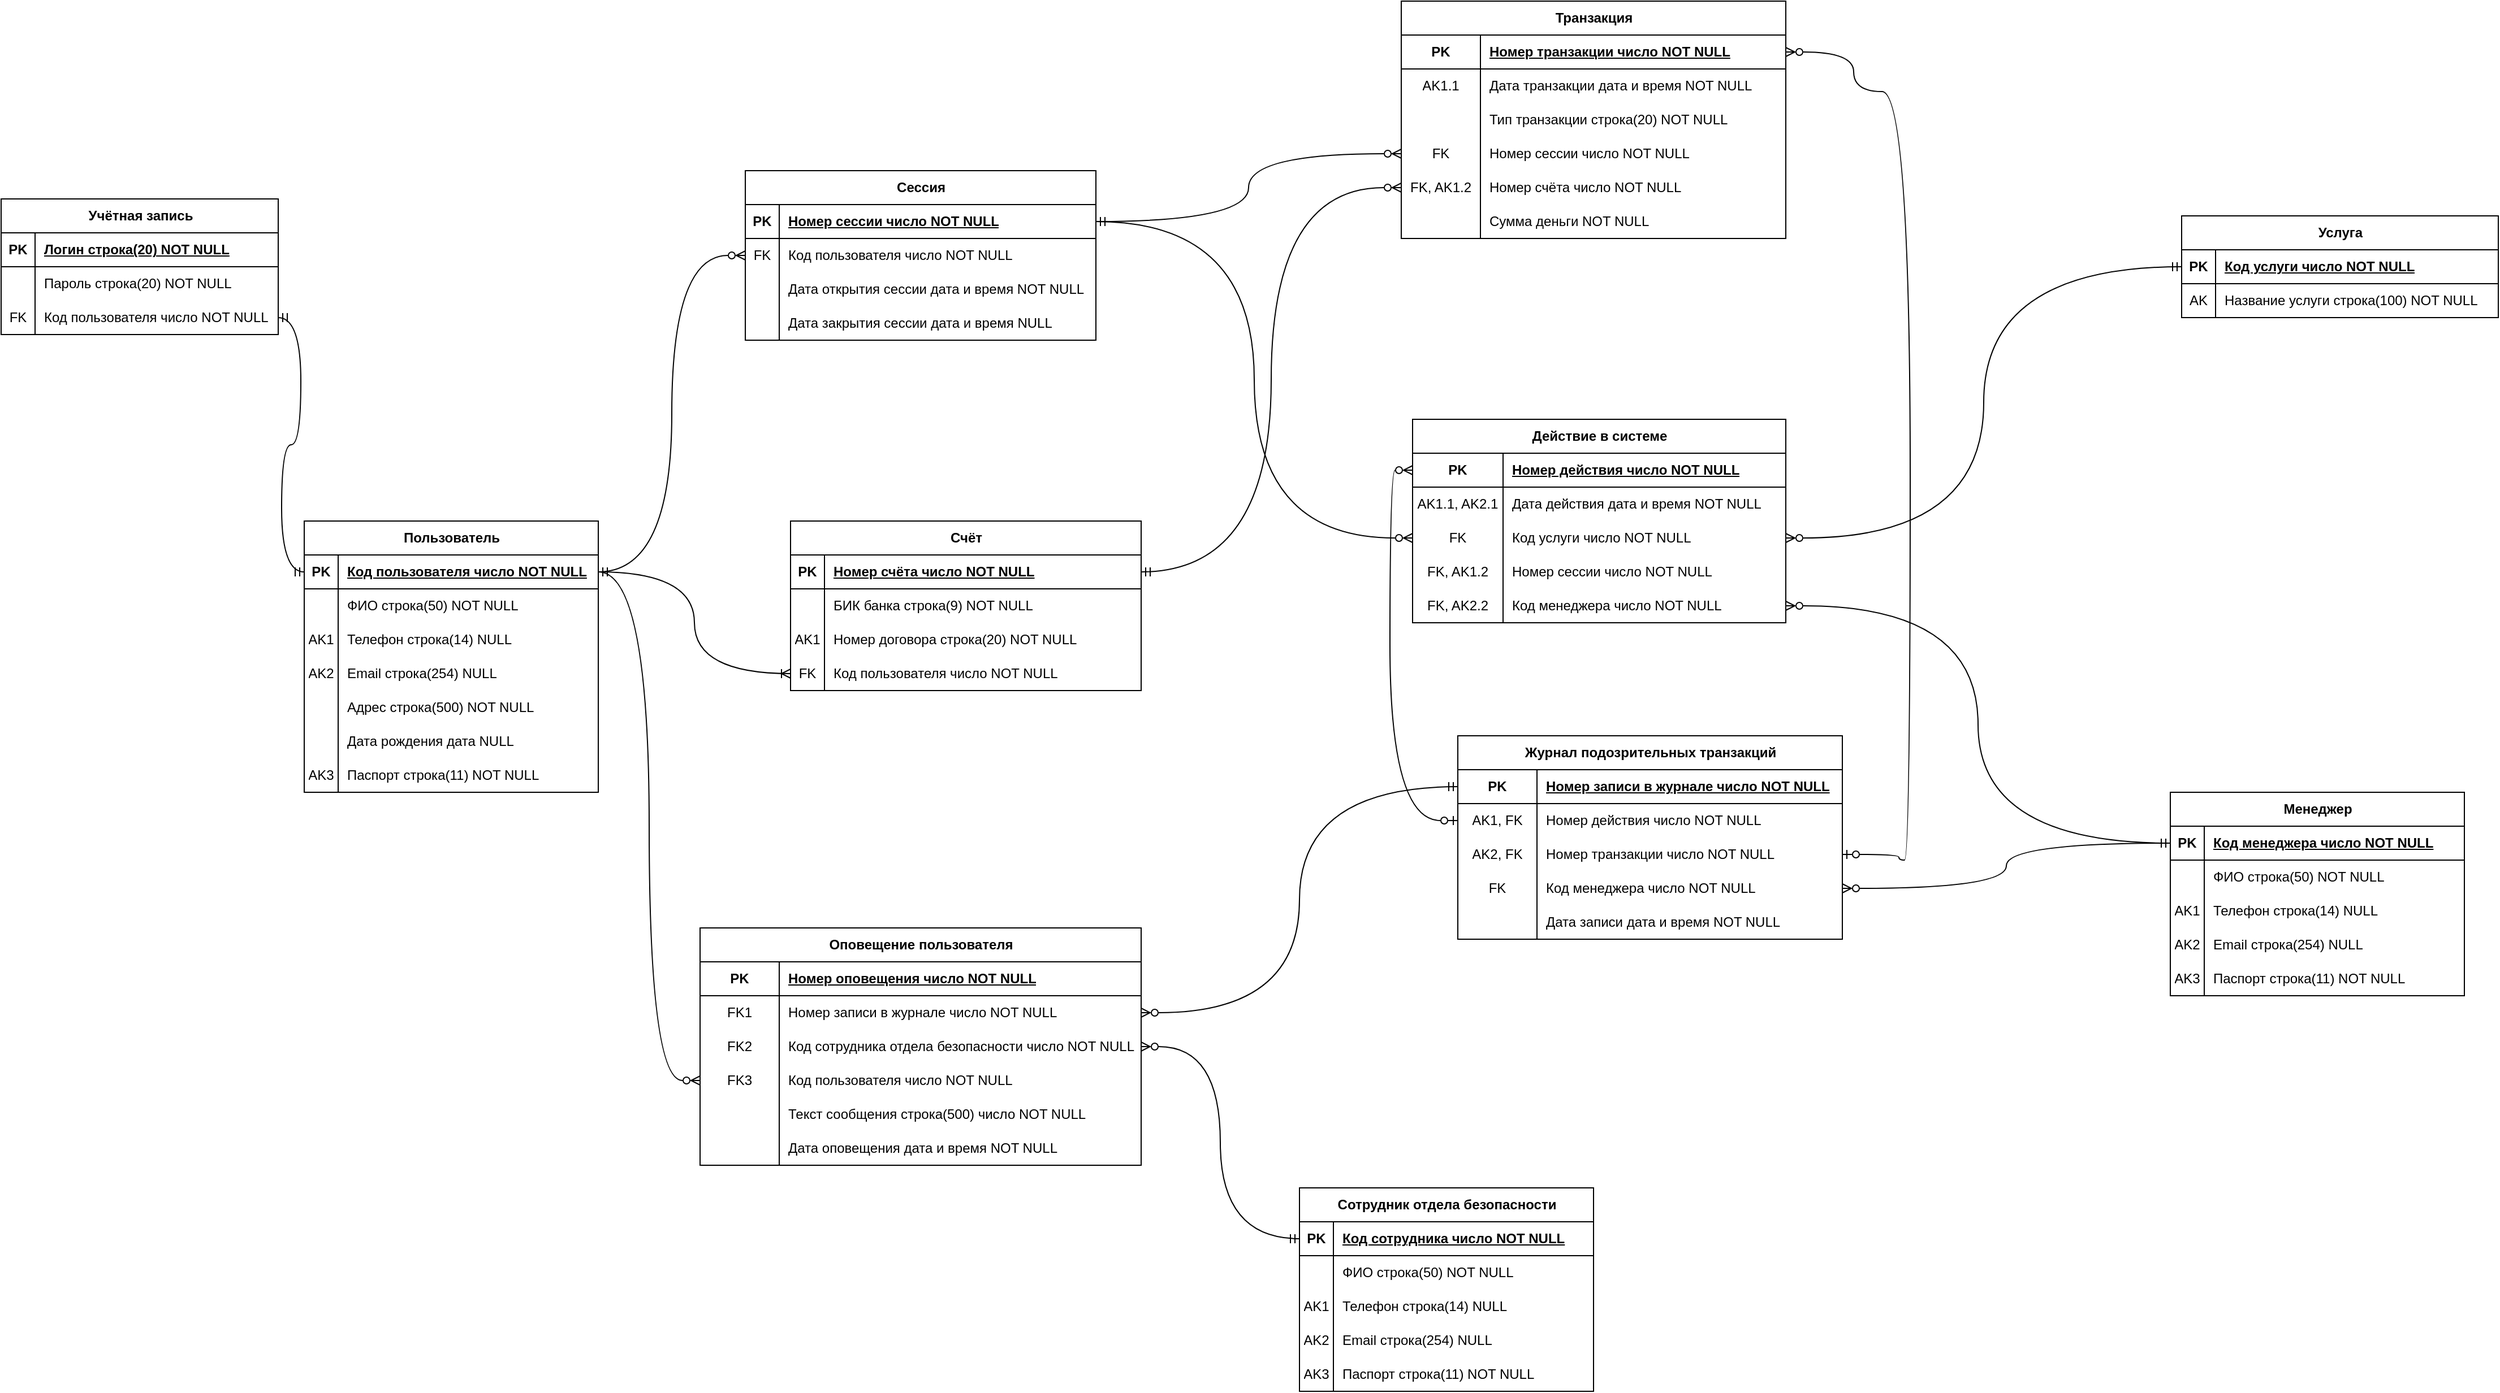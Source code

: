 <mxfile version="24.8.3">
  <diagram name="Page-1" id="RJoXosBJlSoOGeCLSpGT">
    <mxGraphModel dx="3217" dy="3603" grid="1" gridSize="10" guides="1" tooltips="1" connect="1" arrows="1" fold="1" page="1" pageScale="1" pageWidth="827" pageHeight="1169" math="0" shadow="0">
      <root>
        <mxCell id="0" />
        <mxCell id="1" parent="0" />
        <mxCell id="4JIdanxT2QAC_V0C0-CX-6" value="Учётная запись" style="shape=table;startSize=30;container=1;collapsible=1;childLayout=tableLayout;fixedRows=1;rowLines=0;fontStyle=1;align=center;resizeLast=1;html=1;" vertex="1" parent="1">
          <mxGeometry x="-658" y="-1025" width="245" height="120" as="geometry" />
        </mxCell>
        <mxCell id="4JIdanxT2QAC_V0C0-CX-7" value="" style="shape=tableRow;horizontal=0;startSize=0;swimlaneHead=0;swimlaneBody=0;fillColor=none;collapsible=0;dropTarget=0;points=[[0,0.5],[1,0.5]];portConstraint=eastwest;top=0;left=0;right=0;bottom=1;" vertex="1" parent="4JIdanxT2QAC_V0C0-CX-6">
          <mxGeometry y="30" width="245" height="30" as="geometry" />
        </mxCell>
        <mxCell id="4JIdanxT2QAC_V0C0-CX-8" value="PK" style="shape=partialRectangle;connectable=0;fillColor=none;top=0;left=0;bottom=0;right=0;fontStyle=1;overflow=hidden;whiteSpace=wrap;html=1;" vertex="1" parent="4JIdanxT2QAC_V0C0-CX-7">
          <mxGeometry width="30" height="30" as="geometry">
            <mxRectangle width="30" height="30" as="alternateBounds" />
          </mxGeometry>
        </mxCell>
        <mxCell id="4JIdanxT2QAC_V0C0-CX-9" value="Логин строка(20) NOT NULL" style="shape=partialRectangle;connectable=0;fillColor=none;top=0;left=0;bottom=0;right=0;align=left;spacingLeft=6;fontStyle=5;overflow=hidden;whiteSpace=wrap;html=1;" vertex="1" parent="4JIdanxT2QAC_V0C0-CX-7">
          <mxGeometry x="30" width="215" height="30" as="geometry">
            <mxRectangle width="215" height="30" as="alternateBounds" />
          </mxGeometry>
        </mxCell>
        <mxCell id="4JIdanxT2QAC_V0C0-CX-10" value="" style="shape=tableRow;horizontal=0;startSize=0;swimlaneHead=0;swimlaneBody=0;fillColor=none;collapsible=0;dropTarget=0;points=[[0,0.5],[1,0.5]];portConstraint=eastwest;top=0;left=0;right=0;bottom=0;" vertex="1" parent="4JIdanxT2QAC_V0C0-CX-6">
          <mxGeometry y="60" width="245" height="30" as="geometry" />
        </mxCell>
        <mxCell id="4JIdanxT2QAC_V0C0-CX-11" value="" style="shape=partialRectangle;connectable=0;fillColor=none;top=0;left=0;bottom=0;right=0;editable=1;overflow=hidden;whiteSpace=wrap;html=1;" vertex="1" parent="4JIdanxT2QAC_V0C0-CX-10">
          <mxGeometry width="30" height="30" as="geometry">
            <mxRectangle width="30" height="30" as="alternateBounds" />
          </mxGeometry>
        </mxCell>
        <mxCell id="4JIdanxT2QAC_V0C0-CX-12" value="Пароль строка(20) NOT NULL" style="shape=partialRectangle;connectable=0;fillColor=none;top=0;left=0;bottom=0;right=0;align=left;spacingLeft=6;overflow=hidden;whiteSpace=wrap;html=1;" vertex="1" parent="4JIdanxT2QAC_V0C0-CX-10">
          <mxGeometry x="30" width="215" height="30" as="geometry">
            <mxRectangle width="215" height="30" as="alternateBounds" />
          </mxGeometry>
        </mxCell>
        <mxCell id="4JIdanxT2QAC_V0C0-CX-13" value="" style="shape=tableRow;horizontal=0;startSize=0;swimlaneHead=0;swimlaneBody=0;fillColor=none;collapsible=0;dropTarget=0;points=[[0,0.5],[1,0.5]];portConstraint=eastwest;top=0;left=0;right=0;bottom=0;" vertex="1" parent="4JIdanxT2QAC_V0C0-CX-6">
          <mxGeometry y="90" width="245" height="30" as="geometry" />
        </mxCell>
        <mxCell id="4JIdanxT2QAC_V0C0-CX-14" value="FK" style="shape=partialRectangle;connectable=0;fillColor=none;top=0;left=0;bottom=0;right=0;editable=1;overflow=hidden;whiteSpace=wrap;html=1;" vertex="1" parent="4JIdanxT2QAC_V0C0-CX-13">
          <mxGeometry width="30" height="30" as="geometry">
            <mxRectangle width="30" height="30" as="alternateBounds" />
          </mxGeometry>
        </mxCell>
        <mxCell id="4JIdanxT2QAC_V0C0-CX-15" value="Код пользователя число NOT NULL" style="shape=partialRectangle;connectable=0;fillColor=none;top=0;left=0;bottom=0;right=0;align=left;spacingLeft=6;overflow=hidden;whiteSpace=wrap;html=1;" vertex="1" parent="4JIdanxT2QAC_V0C0-CX-13">
          <mxGeometry x="30" width="215" height="30" as="geometry">
            <mxRectangle width="215" height="30" as="alternateBounds" />
          </mxGeometry>
        </mxCell>
        <mxCell id="4JIdanxT2QAC_V0C0-CX-19" value="Пользователь" style="shape=table;startSize=30;container=1;collapsible=1;childLayout=tableLayout;fixedRows=1;rowLines=0;fontStyle=1;align=center;resizeLast=1;html=1;" vertex="1" parent="1">
          <mxGeometry x="-390" y="-740" width="260" height="240" as="geometry" />
        </mxCell>
        <mxCell id="4JIdanxT2QAC_V0C0-CX-20" value="" style="shape=tableRow;horizontal=0;startSize=0;swimlaneHead=0;swimlaneBody=0;fillColor=none;collapsible=0;dropTarget=0;points=[[0,0.5],[1,0.5]];portConstraint=eastwest;top=0;left=0;right=0;bottom=1;" vertex="1" parent="4JIdanxT2QAC_V0C0-CX-19">
          <mxGeometry y="30" width="260" height="30" as="geometry" />
        </mxCell>
        <mxCell id="4JIdanxT2QAC_V0C0-CX-21" value="PK" style="shape=partialRectangle;connectable=0;fillColor=none;top=0;left=0;bottom=0;right=0;fontStyle=1;overflow=hidden;whiteSpace=wrap;html=1;" vertex="1" parent="4JIdanxT2QAC_V0C0-CX-20">
          <mxGeometry width="30" height="30" as="geometry">
            <mxRectangle width="30" height="30" as="alternateBounds" />
          </mxGeometry>
        </mxCell>
        <mxCell id="4JIdanxT2QAC_V0C0-CX-22" value="Код пользователя число NOT NULL" style="shape=partialRectangle;connectable=0;fillColor=none;top=0;left=0;bottom=0;right=0;align=left;spacingLeft=6;fontStyle=5;overflow=hidden;whiteSpace=wrap;html=1;" vertex="1" parent="4JIdanxT2QAC_V0C0-CX-20">
          <mxGeometry x="30" width="230" height="30" as="geometry">
            <mxRectangle width="230" height="30" as="alternateBounds" />
          </mxGeometry>
        </mxCell>
        <mxCell id="4JIdanxT2QAC_V0C0-CX-23" value="" style="shape=tableRow;horizontal=0;startSize=0;swimlaneHead=0;swimlaneBody=0;fillColor=none;collapsible=0;dropTarget=0;points=[[0,0.5],[1,0.5]];portConstraint=eastwest;top=0;left=0;right=0;bottom=0;" vertex="1" parent="4JIdanxT2QAC_V0C0-CX-19">
          <mxGeometry y="60" width="260" height="30" as="geometry" />
        </mxCell>
        <mxCell id="4JIdanxT2QAC_V0C0-CX-24" value="" style="shape=partialRectangle;connectable=0;fillColor=none;top=0;left=0;bottom=0;right=0;editable=1;overflow=hidden;whiteSpace=wrap;html=1;" vertex="1" parent="4JIdanxT2QAC_V0C0-CX-23">
          <mxGeometry width="30" height="30" as="geometry">
            <mxRectangle width="30" height="30" as="alternateBounds" />
          </mxGeometry>
        </mxCell>
        <mxCell id="4JIdanxT2QAC_V0C0-CX-25" value="ФИО строка(50) NOT NULL" style="shape=partialRectangle;connectable=0;fillColor=none;top=0;left=0;bottom=0;right=0;align=left;spacingLeft=6;overflow=hidden;whiteSpace=wrap;html=1;" vertex="1" parent="4JIdanxT2QAC_V0C0-CX-23">
          <mxGeometry x="30" width="230" height="30" as="geometry">
            <mxRectangle width="230" height="30" as="alternateBounds" />
          </mxGeometry>
        </mxCell>
        <mxCell id="4JIdanxT2QAC_V0C0-CX-26" value="" style="shape=tableRow;horizontal=0;startSize=0;swimlaneHead=0;swimlaneBody=0;fillColor=none;collapsible=0;dropTarget=0;points=[[0,0.5],[1,0.5]];portConstraint=eastwest;top=0;left=0;right=0;bottom=0;" vertex="1" parent="4JIdanxT2QAC_V0C0-CX-19">
          <mxGeometry y="90" width="260" height="30" as="geometry" />
        </mxCell>
        <mxCell id="4JIdanxT2QAC_V0C0-CX-27" value="AK1" style="shape=partialRectangle;connectable=0;fillColor=none;top=0;left=0;bottom=0;right=0;editable=1;overflow=hidden;whiteSpace=wrap;html=1;" vertex="1" parent="4JIdanxT2QAC_V0C0-CX-26">
          <mxGeometry width="30" height="30" as="geometry">
            <mxRectangle width="30" height="30" as="alternateBounds" />
          </mxGeometry>
        </mxCell>
        <mxCell id="4JIdanxT2QAC_V0C0-CX-28" value="Телефон строка(14) NULL" style="shape=partialRectangle;connectable=0;fillColor=none;top=0;left=0;bottom=0;right=0;align=left;spacingLeft=6;overflow=hidden;whiteSpace=wrap;html=1;" vertex="1" parent="4JIdanxT2QAC_V0C0-CX-26">
          <mxGeometry x="30" width="230" height="30" as="geometry">
            <mxRectangle width="230" height="30" as="alternateBounds" />
          </mxGeometry>
        </mxCell>
        <mxCell id="4JIdanxT2QAC_V0C0-CX-29" value="" style="shape=tableRow;horizontal=0;startSize=0;swimlaneHead=0;swimlaneBody=0;fillColor=none;collapsible=0;dropTarget=0;points=[[0,0.5],[1,0.5]];portConstraint=eastwest;top=0;left=0;right=0;bottom=0;" vertex="1" parent="4JIdanxT2QAC_V0C0-CX-19">
          <mxGeometry y="120" width="260" height="30" as="geometry" />
        </mxCell>
        <mxCell id="4JIdanxT2QAC_V0C0-CX-30" value="AK2" style="shape=partialRectangle;connectable=0;fillColor=none;top=0;left=0;bottom=0;right=0;editable=1;overflow=hidden;whiteSpace=wrap;html=1;" vertex="1" parent="4JIdanxT2QAC_V0C0-CX-29">
          <mxGeometry width="30" height="30" as="geometry">
            <mxRectangle width="30" height="30" as="alternateBounds" />
          </mxGeometry>
        </mxCell>
        <mxCell id="4JIdanxT2QAC_V0C0-CX-31" value="Email строка(254) NULL" style="shape=partialRectangle;connectable=0;fillColor=none;top=0;left=0;bottom=0;right=0;align=left;spacingLeft=6;overflow=hidden;whiteSpace=wrap;html=1;" vertex="1" parent="4JIdanxT2QAC_V0C0-CX-29">
          <mxGeometry x="30" width="230" height="30" as="geometry">
            <mxRectangle width="230" height="30" as="alternateBounds" />
          </mxGeometry>
        </mxCell>
        <mxCell id="4JIdanxT2QAC_V0C0-CX-44" value="" style="shape=tableRow;horizontal=0;startSize=0;swimlaneHead=0;swimlaneBody=0;fillColor=none;collapsible=0;dropTarget=0;points=[[0,0.5],[1,0.5]];portConstraint=eastwest;top=0;left=0;right=0;bottom=0;" vertex="1" parent="4JIdanxT2QAC_V0C0-CX-19">
          <mxGeometry y="150" width="260" height="30" as="geometry" />
        </mxCell>
        <mxCell id="4JIdanxT2QAC_V0C0-CX-45" value="" style="shape=partialRectangle;connectable=0;fillColor=none;top=0;left=0;bottom=0;right=0;fontStyle=0;overflow=hidden;whiteSpace=wrap;html=1;" vertex="1" parent="4JIdanxT2QAC_V0C0-CX-44">
          <mxGeometry width="30" height="30" as="geometry">
            <mxRectangle width="30" height="30" as="alternateBounds" />
          </mxGeometry>
        </mxCell>
        <mxCell id="4JIdanxT2QAC_V0C0-CX-46" value="Адрес строка(500) NOT NULL" style="shape=partialRectangle;connectable=0;fillColor=none;top=0;left=0;bottom=0;right=0;align=left;spacingLeft=6;fontStyle=0;overflow=hidden;whiteSpace=wrap;html=1;" vertex="1" parent="4JIdanxT2QAC_V0C0-CX-44">
          <mxGeometry x="30" width="230" height="30" as="geometry">
            <mxRectangle width="230" height="30" as="alternateBounds" />
          </mxGeometry>
        </mxCell>
        <mxCell id="4JIdanxT2QAC_V0C0-CX-47" value="" style="shape=tableRow;horizontal=0;startSize=0;swimlaneHead=0;swimlaneBody=0;fillColor=none;collapsible=0;dropTarget=0;points=[[0,0.5],[1,0.5]];portConstraint=eastwest;top=0;left=0;right=0;bottom=0;" vertex="1" parent="4JIdanxT2QAC_V0C0-CX-19">
          <mxGeometry y="180" width="260" height="30" as="geometry" />
        </mxCell>
        <mxCell id="4JIdanxT2QAC_V0C0-CX-48" value="" style="shape=partialRectangle;connectable=0;fillColor=none;top=0;left=0;bottom=0;right=0;fontStyle=0;overflow=hidden;whiteSpace=wrap;html=1;" vertex="1" parent="4JIdanxT2QAC_V0C0-CX-47">
          <mxGeometry width="30" height="30" as="geometry">
            <mxRectangle width="30" height="30" as="alternateBounds" />
          </mxGeometry>
        </mxCell>
        <mxCell id="4JIdanxT2QAC_V0C0-CX-49" value="Дата рождения дата NULL" style="shape=partialRectangle;connectable=0;fillColor=none;top=0;left=0;bottom=0;right=0;align=left;spacingLeft=6;fontStyle=0;overflow=hidden;whiteSpace=wrap;html=1;" vertex="1" parent="4JIdanxT2QAC_V0C0-CX-47">
          <mxGeometry x="30" width="230" height="30" as="geometry">
            <mxRectangle width="230" height="30" as="alternateBounds" />
          </mxGeometry>
        </mxCell>
        <mxCell id="4JIdanxT2QAC_V0C0-CX-50" value="" style="shape=tableRow;horizontal=0;startSize=0;swimlaneHead=0;swimlaneBody=0;fillColor=none;collapsible=0;dropTarget=0;points=[[0,0.5],[1,0.5]];portConstraint=eastwest;top=0;left=0;right=0;bottom=0;" vertex="1" parent="4JIdanxT2QAC_V0C0-CX-19">
          <mxGeometry y="210" width="260" height="30" as="geometry" />
        </mxCell>
        <mxCell id="4JIdanxT2QAC_V0C0-CX-51" value="AK3" style="shape=partialRectangle;connectable=0;fillColor=none;top=0;left=0;bottom=0;right=0;fontStyle=0;overflow=hidden;whiteSpace=wrap;html=1;" vertex="1" parent="4JIdanxT2QAC_V0C0-CX-50">
          <mxGeometry width="30" height="30" as="geometry">
            <mxRectangle width="30" height="30" as="alternateBounds" />
          </mxGeometry>
        </mxCell>
        <mxCell id="4JIdanxT2QAC_V0C0-CX-52" value="Паспорт строка(11) NOT NULL" style="shape=partialRectangle;connectable=0;fillColor=none;top=0;left=0;bottom=0;right=0;align=left;spacingLeft=6;fontStyle=0;overflow=hidden;whiteSpace=wrap;html=1;" vertex="1" parent="4JIdanxT2QAC_V0C0-CX-50">
          <mxGeometry x="30" width="230" height="30" as="geometry">
            <mxRectangle width="230" height="30" as="alternateBounds" />
          </mxGeometry>
        </mxCell>
        <mxCell id="4JIdanxT2QAC_V0C0-CX-53" value="Сессия" style="shape=table;startSize=30;container=1;collapsible=1;childLayout=tableLayout;fixedRows=1;rowLines=0;fontStyle=1;align=center;resizeLast=1;html=1;" vertex="1" parent="1">
          <mxGeometry y="-1050" width="310" height="150" as="geometry" />
        </mxCell>
        <mxCell id="4JIdanxT2QAC_V0C0-CX-54" value="" style="shape=tableRow;horizontal=0;startSize=0;swimlaneHead=0;swimlaneBody=0;fillColor=none;collapsible=0;dropTarget=0;points=[[0,0.5],[1,0.5]];portConstraint=eastwest;top=0;left=0;right=0;bottom=1;" vertex="1" parent="4JIdanxT2QAC_V0C0-CX-53">
          <mxGeometry y="30" width="310" height="30" as="geometry" />
        </mxCell>
        <mxCell id="4JIdanxT2QAC_V0C0-CX-55" value="PK" style="shape=partialRectangle;connectable=0;fillColor=none;top=0;left=0;bottom=0;right=0;fontStyle=1;overflow=hidden;whiteSpace=wrap;html=1;" vertex="1" parent="4JIdanxT2QAC_V0C0-CX-54">
          <mxGeometry width="30" height="30" as="geometry">
            <mxRectangle width="30" height="30" as="alternateBounds" />
          </mxGeometry>
        </mxCell>
        <mxCell id="4JIdanxT2QAC_V0C0-CX-56" value="Номер сессии число NOT NULL" style="shape=partialRectangle;connectable=0;fillColor=none;top=0;left=0;bottom=0;right=0;align=left;spacingLeft=6;fontStyle=5;overflow=hidden;whiteSpace=wrap;html=1;" vertex="1" parent="4JIdanxT2QAC_V0C0-CX-54">
          <mxGeometry x="30" width="280" height="30" as="geometry">
            <mxRectangle width="280" height="30" as="alternateBounds" />
          </mxGeometry>
        </mxCell>
        <mxCell id="4JIdanxT2QAC_V0C0-CX-57" value="" style="shape=tableRow;horizontal=0;startSize=0;swimlaneHead=0;swimlaneBody=0;fillColor=none;collapsible=0;dropTarget=0;points=[[0,0.5],[1,0.5]];portConstraint=eastwest;top=0;left=0;right=0;bottom=0;" vertex="1" parent="4JIdanxT2QAC_V0C0-CX-53">
          <mxGeometry y="60" width="310" height="30" as="geometry" />
        </mxCell>
        <mxCell id="4JIdanxT2QAC_V0C0-CX-58" value="FK" style="shape=partialRectangle;connectable=0;fillColor=none;top=0;left=0;bottom=0;right=0;editable=1;overflow=hidden;whiteSpace=wrap;html=1;" vertex="1" parent="4JIdanxT2QAC_V0C0-CX-57">
          <mxGeometry width="30" height="30" as="geometry">
            <mxRectangle width="30" height="30" as="alternateBounds" />
          </mxGeometry>
        </mxCell>
        <mxCell id="4JIdanxT2QAC_V0C0-CX-59" value="Код пользователя число NOT NULL" style="shape=partialRectangle;connectable=0;fillColor=none;top=0;left=0;bottom=0;right=0;align=left;spacingLeft=6;overflow=hidden;whiteSpace=wrap;html=1;" vertex="1" parent="4JIdanxT2QAC_V0C0-CX-57">
          <mxGeometry x="30" width="280" height="30" as="geometry">
            <mxRectangle width="280" height="30" as="alternateBounds" />
          </mxGeometry>
        </mxCell>
        <mxCell id="4JIdanxT2QAC_V0C0-CX-60" value="" style="shape=tableRow;horizontal=0;startSize=0;swimlaneHead=0;swimlaneBody=0;fillColor=none;collapsible=0;dropTarget=0;points=[[0,0.5],[1,0.5]];portConstraint=eastwest;top=0;left=0;right=0;bottom=0;" vertex="1" parent="4JIdanxT2QAC_V0C0-CX-53">
          <mxGeometry y="90" width="310" height="30" as="geometry" />
        </mxCell>
        <mxCell id="4JIdanxT2QAC_V0C0-CX-61" value="" style="shape=partialRectangle;connectable=0;fillColor=none;top=0;left=0;bottom=0;right=0;editable=1;overflow=hidden;whiteSpace=wrap;html=1;" vertex="1" parent="4JIdanxT2QAC_V0C0-CX-60">
          <mxGeometry width="30" height="30" as="geometry">
            <mxRectangle width="30" height="30" as="alternateBounds" />
          </mxGeometry>
        </mxCell>
        <mxCell id="4JIdanxT2QAC_V0C0-CX-62" value="Дата открытия сессии дата и время NOT NULL" style="shape=partialRectangle;connectable=0;fillColor=none;top=0;left=0;bottom=0;right=0;align=left;spacingLeft=6;overflow=hidden;whiteSpace=wrap;html=1;" vertex="1" parent="4JIdanxT2QAC_V0C0-CX-60">
          <mxGeometry x="30" width="280" height="30" as="geometry">
            <mxRectangle width="280" height="30" as="alternateBounds" />
          </mxGeometry>
        </mxCell>
        <mxCell id="4JIdanxT2QAC_V0C0-CX-63" value="" style="shape=tableRow;horizontal=0;startSize=0;swimlaneHead=0;swimlaneBody=0;fillColor=none;collapsible=0;dropTarget=0;points=[[0,0.5],[1,0.5]];portConstraint=eastwest;top=0;left=0;right=0;bottom=0;" vertex="1" parent="4JIdanxT2QAC_V0C0-CX-53">
          <mxGeometry y="120" width="310" height="30" as="geometry" />
        </mxCell>
        <mxCell id="4JIdanxT2QAC_V0C0-CX-64" value="" style="shape=partialRectangle;connectable=0;fillColor=none;top=0;left=0;bottom=0;right=0;editable=1;overflow=hidden;whiteSpace=wrap;html=1;" vertex="1" parent="4JIdanxT2QAC_V0C0-CX-63">
          <mxGeometry width="30" height="30" as="geometry">
            <mxRectangle width="30" height="30" as="alternateBounds" />
          </mxGeometry>
        </mxCell>
        <mxCell id="4JIdanxT2QAC_V0C0-CX-65" value="Дата закрытия сессии дата и время NULL" style="shape=partialRectangle;connectable=0;fillColor=none;top=0;left=0;bottom=0;right=0;align=left;spacingLeft=6;overflow=hidden;whiteSpace=wrap;html=1;" vertex="1" parent="4JIdanxT2QAC_V0C0-CX-63">
          <mxGeometry x="30" width="280" height="30" as="geometry">
            <mxRectangle width="280" height="30" as="alternateBounds" />
          </mxGeometry>
        </mxCell>
        <mxCell id="4JIdanxT2QAC_V0C0-CX-75" style="edgeStyle=orthogonalEdgeStyle;rounded=0;orthogonalLoop=1;jettySize=auto;html=1;entryX=0;entryY=0.5;entryDx=0;entryDy=0;endArrow=ERzeroToMany;endFill=0;startArrow=ERmandOne;startFill=0;curved=1;" edge="1" parent="1" source="4JIdanxT2QAC_V0C0-CX-20" target="4JIdanxT2QAC_V0C0-CX-57">
          <mxGeometry relative="1" as="geometry" />
        </mxCell>
        <mxCell id="4JIdanxT2QAC_V0C0-CX-76" style="edgeStyle=orthogonalEdgeStyle;rounded=0;orthogonalLoop=1;jettySize=auto;html=1;exitX=1;exitY=0.5;exitDx=0;exitDy=0;entryX=0;entryY=0.5;entryDx=0;entryDy=0;curved=1;startArrow=ERmandOne;startFill=0;endArrow=ERmandOne;endFill=0;" edge="1" parent="1" source="4JIdanxT2QAC_V0C0-CX-13" target="4JIdanxT2QAC_V0C0-CX-20">
          <mxGeometry relative="1" as="geometry" />
        </mxCell>
        <mxCell id="4JIdanxT2QAC_V0C0-CX-77" value="Счёт" style="shape=table;startSize=30;container=1;collapsible=1;childLayout=tableLayout;fixedRows=1;rowLines=0;fontStyle=1;align=center;resizeLast=1;html=1;" vertex="1" parent="1">
          <mxGeometry x="40" y="-740" width="310" height="150" as="geometry" />
        </mxCell>
        <mxCell id="4JIdanxT2QAC_V0C0-CX-78" value="" style="shape=tableRow;horizontal=0;startSize=0;swimlaneHead=0;swimlaneBody=0;fillColor=none;collapsible=0;dropTarget=0;points=[[0,0.5],[1,0.5]];portConstraint=eastwest;top=0;left=0;right=0;bottom=1;" vertex="1" parent="4JIdanxT2QAC_V0C0-CX-77">
          <mxGeometry y="30" width="310" height="30" as="geometry" />
        </mxCell>
        <mxCell id="4JIdanxT2QAC_V0C0-CX-79" value="PK" style="shape=partialRectangle;connectable=0;fillColor=none;top=0;left=0;bottom=0;right=0;fontStyle=1;overflow=hidden;whiteSpace=wrap;html=1;" vertex="1" parent="4JIdanxT2QAC_V0C0-CX-78">
          <mxGeometry width="30" height="30" as="geometry">
            <mxRectangle width="30" height="30" as="alternateBounds" />
          </mxGeometry>
        </mxCell>
        <mxCell id="4JIdanxT2QAC_V0C0-CX-80" value="Номер счёта число NOT NULL" style="shape=partialRectangle;connectable=0;fillColor=none;top=0;left=0;bottom=0;right=0;align=left;spacingLeft=6;fontStyle=5;overflow=hidden;whiteSpace=wrap;html=1;" vertex="1" parent="4JIdanxT2QAC_V0C0-CX-78">
          <mxGeometry x="30" width="280" height="30" as="geometry">
            <mxRectangle width="280" height="30" as="alternateBounds" />
          </mxGeometry>
        </mxCell>
        <mxCell id="4JIdanxT2QAC_V0C0-CX-81" value="" style="shape=tableRow;horizontal=0;startSize=0;swimlaneHead=0;swimlaneBody=0;fillColor=none;collapsible=0;dropTarget=0;points=[[0,0.5],[1,0.5]];portConstraint=eastwest;top=0;left=0;right=0;bottom=0;" vertex="1" parent="4JIdanxT2QAC_V0C0-CX-77">
          <mxGeometry y="60" width="310" height="30" as="geometry" />
        </mxCell>
        <mxCell id="4JIdanxT2QAC_V0C0-CX-82" value="" style="shape=partialRectangle;connectable=0;fillColor=none;top=0;left=0;bottom=0;right=0;editable=1;overflow=hidden;whiteSpace=wrap;html=1;" vertex="1" parent="4JIdanxT2QAC_V0C0-CX-81">
          <mxGeometry width="30" height="30" as="geometry">
            <mxRectangle width="30" height="30" as="alternateBounds" />
          </mxGeometry>
        </mxCell>
        <mxCell id="4JIdanxT2QAC_V0C0-CX-83" value="БИК банка строка(9) NOT NULL" style="shape=partialRectangle;connectable=0;fillColor=none;top=0;left=0;bottom=0;right=0;align=left;spacingLeft=6;overflow=hidden;whiteSpace=wrap;html=1;" vertex="1" parent="4JIdanxT2QAC_V0C0-CX-81">
          <mxGeometry x="30" width="280" height="30" as="geometry">
            <mxRectangle width="280" height="30" as="alternateBounds" />
          </mxGeometry>
        </mxCell>
        <mxCell id="4JIdanxT2QAC_V0C0-CX-84" value="" style="shape=tableRow;horizontal=0;startSize=0;swimlaneHead=0;swimlaneBody=0;fillColor=none;collapsible=0;dropTarget=0;points=[[0,0.5],[1,0.5]];portConstraint=eastwest;top=0;left=0;right=0;bottom=0;" vertex="1" parent="4JIdanxT2QAC_V0C0-CX-77">
          <mxGeometry y="90" width="310" height="30" as="geometry" />
        </mxCell>
        <mxCell id="4JIdanxT2QAC_V0C0-CX-85" value="AK1" style="shape=partialRectangle;connectable=0;fillColor=none;top=0;left=0;bottom=0;right=0;editable=1;overflow=hidden;whiteSpace=wrap;html=1;" vertex="1" parent="4JIdanxT2QAC_V0C0-CX-84">
          <mxGeometry width="30" height="30" as="geometry">
            <mxRectangle width="30" height="30" as="alternateBounds" />
          </mxGeometry>
        </mxCell>
        <mxCell id="4JIdanxT2QAC_V0C0-CX-86" value="Номер договора строка(20) NOT NULL" style="shape=partialRectangle;connectable=0;fillColor=none;top=0;left=0;bottom=0;right=0;align=left;spacingLeft=6;overflow=hidden;whiteSpace=wrap;html=1;" vertex="1" parent="4JIdanxT2QAC_V0C0-CX-84">
          <mxGeometry x="30" width="280" height="30" as="geometry">
            <mxRectangle width="280" height="30" as="alternateBounds" />
          </mxGeometry>
        </mxCell>
        <mxCell id="4JIdanxT2QAC_V0C0-CX-87" value="" style="shape=tableRow;horizontal=0;startSize=0;swimlaneHead=0;swimlaneBody=0;fillColor=none;collapsible=0;dropTarget=0;points=[[0,0.5],[1,0.5]];portConstraint=eastwest;top=0;left=0;right=0;bottom=0;" vertex="1" parent="4JIdanxT2QAC_V0C0-CX-77">
          <mxGeometry y="120" width="310" height="30" as="geometry" />
        </mxCell>
        <mxCell id="4JIdanxT2QAC_V0C0-CX-88" value="FK" style="shape=partialRectangle;connectable=0;fillColor=none;top=0;left=0;bottom=0;right=0;editable=1;overflow=hidden;whiteSpace=wrap;html=1;" vertex="1" parent="4JIdanxT2QAC_V0C0-CX-87">
          <mxGeometry width="30" height="30" as="geometry">
            <mxRectangle width="30" height="30" as="alternateBounds" />
          </mxGeometry>
        </mxCell>
        <mxCell id="4JIdanxT2QAC_V0C0-CX-89" value="Код пользователя число NOT NULL" style="shape=partialRectangle;connectable=0;fillColor=none;top=0;left=0;bottom=0;right=0;align=left;spacingLeft=6;overflow=hidden;whiteSpace=wrap;html=1;" vertex="1" parent="4JIdanxT2QAC_V0C0-CX-87">
          <mxGeometry x="30" width="280" height="30" as="geometry">
            <mxRectangle width="280" height="30" as="alternateBounds" />
          </mxGeometry>
        </mxCell>
        <mxCell id="4JIdanxT2QAC_V0C0-CX-90" style="edgeStyle=orthogonalEdgeStyle;rounded=0;orthogonalLoop=1;jettySize=auto;html=1;exitX=1;exitY=0.5;exitDx=0;exitDy=0;entryX=0;entryY=0.5;entryDx=0;entryDy=0;curved=1;startArrow=ERmandOne;startFill=0;endArrow=ERoneToMany;endFill=0;" edge="1" parent="1" source="4JIdanxT2QAC_V0C0-CX-20" target="4JIdanxT2QAC_V0C0-CX-87">
          <mxGeometry relative="1" as="geometry" />
        </mxCell>
        <mxCell id="4JIdanxT2QAC_V0C0-CX-91" value="Транзакция" style="shape=table;startSize=30;container=1;collapsible=1;childLayout=tableLayout;fixedRows=1;rowLines=0;fontStyle=1;align=center;resizeLast=1;html=1;" vertex="1" parent="1">
          <mxGeometry x="580" y="-1200" width="340.0" height="210" as="geometry" />
        </mxCell>
        <mxCell id="4JIdanxT2QAC_V0C0-CX-92" value="" style="shape=tableRow;horizontal=0;startSize=0;swimlaneHead=0;swimlaneBody=0;fillColor=none;collapsible=0;dropTarget=0;points=[[0,0.5],[1,0.5]];portConstraint=eastwest;top=0;left=0;right=0;bottom=1;" vertex="1" parent="4JIdanxT2QAC_V0C0-CX-91">
          <mxGeometry y="30" width="340.0" height="30" as="geometry" />
        </mxCell>
        <mxCell id="4JIdanxT2QAC_V0C0-CX-93" value="PK" style="shape=partialRectangle;connectable=0;fillColor=none;top=0;left=0;bottom=0;right=0;fontStyle=1;overflow=hidden;whiteSpace=wrap;html=1;" vertex="1" parent="4JIdanxT2QAC_V0C0-CX-92">
          <mxGeometry width="70.0" height="30" as="geometry">
            <mxRectangle width="70.0" height="30" as="alternateBounds" />
          </mxGeometry>
        </mxCell>
        <mxCell id="4JIdanxT2QAC_V0C0-CX-94" value="Номер транзакции число NOT NULL" style="shape=partialRectangle;connectable=0;fillColor=none;top=0;left=0;bottom=0;right=0;align=left;spacingLeft=6;fontStyle=5;overflow=hidden;whiteSpace=wrap;html=1;" vertex="1" parent="4JIdanxT2QAC_V0C0-CX-92">
          <mxGeometry x="70.0" width="270" height="30" as="geometry">
            <mxRectangle width="270" height="30" as="alternateBounds" />
          </mxGeometry>
        </mxCell>
        <mxCell id="4JIdanxT2QAC_V0C0-CX-95" value="" style="shape=tableRow;horizontal=0;startSize=0;swimlaneHead=0;swimlaneBody=0;fillColor=none;collapsible=0;dropTarget=0;points=[[0,0.5],[1,0.5]];portConstraint=eastwest;top=0;left=0;right=0;bottom=0;" vertex="1" parent="4JIdanxT2QAC_V0C0-CX-91">
          <mxGeometry y="60" width="340.0" height="30" as="geometry" />
        </mxCell>
        <mxCell id="4JIdanxT2QAC_V0C0-CX-96" value="AK1.1" style="shape=partialRectangle;connectable=0;fillColor=none;top=0;left=0;bottom=0;right=0;editable=1;overflow=hidden;whiteSpace=wrap;html=1;" vertex="1" parent="4JIdanxT2QAC_V0C0-CX-95">
          <mxGeometry width="70.0" height="30" as="geometry">
            <mxRectangle width="70.0" height="30" as="alternateBounds" />
          </mxGeometry>
        </mxCell>
        <mxCell id="4JIdanxT2QAC_V0C0-CX-97" value="Дата транзакции дата и время NOT NULL" style="shape=partialRectangle;connectable=0;fillColor=none;top=0;left=0;bottom=0;right=0;align=left;spacingLeft=6;overflow=hidden;whiteSpace=wrap;html=1;" vertex="1" parent="4JIdanxT2QAC_V0C0-CX-95">
          <mxGeometry x="70.0" width="270" height="30" as="geometry">
            <mxRectangle width="270" height="30" as="alternateBounds" />
          </mxGeometry>
        </mxCell>
        <mxCell id="4JIdanxT2QAC_V0C0-CX-98" value="" style="shape=tableRow;horizontal=0;startSize=0;swimlaneHead=0;swimlaneBody=0;fillColor=none;collapsible=0;dropTarget=0;points=[[0,0.5],[1,0.5]];portConstraint=eastwest;top=0;left=0;right=0;bottom=0;" vertex="1" parent="4JIdanxT2QAC_V0C0-CX-91">
          <mxGeometry y="90" width="340.0" height="30" as="geometry" />
        </mxCell>
        <mxCell id="4JIdanxT2QAC_V0C0-CX-99" value="" style="shape=partialRectangle;connectable=0;fillColor=none;top=0;left=0;bottom=0;right=0;editable=1;overflow=hidden;whiteSpace=wrap;html=1;" vertex="1" parent="4JIdanxT2QAC_V0C0-CX-98">
          <mxGeometry width="70.0" height="30" as="geometry">
            <mxRectangle width="70.0" height="30" as="alternateBounds" />
          </mxGeometry>
        </mxCell>
        <mxCell id="4JIdanxT2QAC_V0C0-CX-100" value="Тип транзакции строка(20) NOT NULL" style="shape=partialRectangle;connectable=0;fillColor=none;top=0;left=0;bottom=0;right=0;align=left;spacingLeft=6;overflow=hidden;whiteSpace=wrap;html=1;" vertex="1" parent="4JIdanxT2QAC_V0C0-CX-98">
          <mxGeometry x="70.0" width="270" height="30" as="geometry">
            <mxRectangle width="270" height="30" as="alternateBounds" />
          </mxGeometry>
        </mxCell>
        <mxCell id="4JIdanxT2QAC_V0C0-CX-101" value="" style="shape=tableRow;horizontal=0;startSize=0;swimlaneHead=0;swimlaneBody=0;fillColor=none;collapsible=0;dropTarget=0;points=[[0,0.5],[1,0.5]];portConstraint=eastwest;top=0;left=0;right=0;bottom=0;" vertex="1" parent="4JIdanxT2QAC_V0C0-CX-91">
          <mxGeometry y="120" width="340.0" height="30" as="geometry" />
        </mxCell>
        <mxCell id="4JIdanxT2QAC_V0C0-CX-102" value="FK" style="shape=partialRectangle;connectable=0;fillColor=none;top=0;left=0;bottom=0;right=0;editable=1;overflow=hidden;whiteSpace=wrap;html=1;" vertex="1" parent="4JIdanxT2QAC_V0C0-CX-101">
          <mxGeometry width="70.0" height="30" as="geometry">
            <mxRectangle width="70.0" height="30" as="alternateBounds" />
          </mxGeometry>
        </mxCell>
        <mxCell id="4JIdanxT2QAC_V0C0-CX-103" value="Номер сессии число NOT NULL" style="shape=partialRectangle;connectable=0;fillColor=none;top=0;left=0;bottom=0;right=0;align=left;spacingLeft=6;overflow=hidden;whiteSpace=wrap;html=1;" vertex="1" parent="4JIdanxT2QAC_V0C0-CX-101">
          <mxGeometry x="70.0" width="270" height="30" as="geometry">
            <mxRectangle width="270" height="30" as="alternateBounds" />
          </mxGeometry>
        </mxCell>
        <mxCell id="4JIdanxT2QAC_V0C0-CX-104" value="" style="shape=tableRow;horizontal=0;startSize=0;swimlaneHead=0;swimlaneBody=0;fillColor=none;collapsible=0;dropTarget=0;points=[[0,0.5],[1,0.5]];portConstraint=eastwest;top=0;left=0;right=0;bottom=0;" vertex="1" parent="4JIdanxT2QAC_V0C0-CX-91">
          <mxGeometry y="150" width="340.0" height="30" as="geometry" />
        </mxCell>
        <mxCell id="4JIdanxT2QAC_V0C0-CX-105" value="FK, AK1.2" style="shape=partialRectangle;connectable=0;fillColor=none;top=0;left=0;bottom=0;right=0;fontStyle=0;overflow=hidden;whiteSpace=wrap;html=1;" vertex="1" parent="4JIdanxT2QAC_V0C0-CX-104">
          <mxGeometry width="70.0" height="30" as="geometry">
            <mxRectangle width="70.0" height="30" as="alternateBounds" />
          </mxGeometry>
        </mxCell>
        <mxCell id="4JIdanxT2QAC_V0C0-CX-106" value="Номер счёта число NOT NULL" style="shape=partialRectangle;connectable=0;fillColor=none;top=0;left=0;bottom=0;right=0;align=left;spacingLeft=6;fontStyle=0;overflow=hidden;whiteSpace=wrap;html=1;" vertex="1" parent="4JIdanxT2QAC_V0C0-CX-104">
          <mxGeometry x="70.0" width="270" height="30" as="geometry">
            <mxRectangle width="270" height="30" as="alternateBounds" />
          </mxGeometry>
        </mxCell>
        <mxCell id="4JIdanxT2QAC_V0C0-CX-107" value="" style="shape=tableRow;horizontal=0;startSize=0;swimlaneHead=0;swimlaneBody=0;fillColor=none;collapsible=0;dropTarget=0;points=[[0,0.5],[1,0.5]];portConstraint=eastwest;top=0;left=0;right=0;bottom=0;" vertex="1" parent="4JIdanxT2QAC_V0C0-CX-91">
          <mxGeometry y="180" width="340.0" height="30" as="geometry" />
        </mxCell>
        <mxCell id="4JIdanxT2QAC_V0C0-CX-108" value="" style="shape=partialRectangle;connectable=0;fillColor=none;top=0;left=0;bottom=0;right=0;fontStyle=0;overflow=hidden;whiteSpace=wrap;html=1;" vertex="1" parent="4JIdanxT2QAC_V0C0-CX-107">
          <mxGeometry width="70.0" height="30" as="geometry">
            <mxRectangle width="70.0" height="30" as="alternateBounds" />
          </mxGeometry>
        </mxCell>
        <mxCell id="4JIdanxT2QAC_V0C0-CX-109" value="Сумма деньги NOT NULL" style="shape=partialRectangle;connectable=0;fillColor=none;top=0;left=0;bottom=0;right=0;align=left;spacingLeft=6;fontStyle=0;overflow=hidden;whiteSpace=wrap;html=1;" vertex="1" parent="4JIdanxT2QAC_V0C0-CX-107">
          <mxGeometry x="70.0" width="270" height="30" as="geometry">
            <mxRectangle width="270" height="30" as="alternateBounds" />
          </mxGeometry>
        </mxCell>
        <mxCell id="4JIdanxT2QAC_V0C0-CX-113" style="edgeStyle=orthogonalEdgeStyle;rounded=0;orthogonalLoop=1;jettySize=auto;html=1;exitX=1;exitY=0.5;exitDx=0;exitDy=0;entryX=0;entryY=0.5;entryDx=0;entryDy=0;curved=1;startArrow=ERmandOne;startFill=0;endArrow=ERzeroToMany;endFill=0;" edge="1" parent="1" source="4JIdanxT2QAC_V0C0-CX-54" target="4JIdanxT2QAC_V0C0-CX-101">
          <mxGeometry relative="1" as="geometry" />
        </mxCell>
        <mxCell id="4JIdanxT2QAC_V0C0-CX-114" style="edgeStyle=orthogonalEdgeStyle;rounded=0;orthogonalLoop=1;jettySize=auto;html=1;exitX=1;exitY=0.5;exitDx=0;exitDy=0;entryX=0;entryY=0.5;entryDx=0;entryDy=0;curved=1;startArrow=ERmandOne;startFill=0;endArrow=ERzeroToMany;endFill=0;" edge="1" parent="1" source="4JIdanxT2QAC_V0C0-CX-78" target="4JIdanxT2QAC_V0C0-CX-104">
          <mxGeometry relative="1" as="geometry" />
        </mxCell>
        <mxCell id="4JIdanxT2QAC_V0C0-CX-115" value="Услуга" style="shape=table;startSize=30;container=1;collapsible=1;childLayout=tableLayout;fixedRows=1;rowLines=0;fontStyle=1;align=center;resizeLast=1;html=1;" vertex="1" parent="1">
          <mxGeometry x="1270" y="-1010" width="280" height="90" as="geometry" />
        </mxCell>
        <mxCell id="4JIdanxT2QAC_V0C0-CX-116" value="" style="shape=tableRow;horizontal=0;startSize=0;swimlaneHead=0;swimlaneBody=0;fillColor=none;collapsible=0;dropTarget=0;points=[[0,0.5],[1,0.5]];portConstraint=eastwest;top=0;left=0;right=0;bottom=1;" vertex="1" parent="4JIdanxT2QAC_V0C0-CX-115">
          <mxGeometry y="30" width="280" height="30" as="geometry" />
        </mxCell>
        <mxCell id="4JIdanxT2QAC_V0C0-CX-117" value="PK" style="shape=partialRectangle;connectable=0;fillColor=none;top=0;left=0;bottom=0;right=0;fontStyle=1;overflow=hidden;whiteSpace=wrap;html=1;" vertex="1" parent="4JIdanxT2QAC_V0C0-CX-116">
          <mxGeometry width="30" height="30" as="geometry">
            <mxRectangle width="30" height="30" as="alternateBounds" />
          </mxGeometry>
        </mxCell>
        <mxCell id="4JIdanxT2QAC_V0C0-CX-118" value="Код услуги число NOT NULL" style="shape=partialRectangle;connectable=0;fillColor=none;top=0;left=0;bottom=0;right=0;align=left;spacingLeft=6;fontStyle=5;overflow=hidden;whiteSpace=wrap;html=1;" vertex="1" parent="4JIdanxT2QAC_V0C0-CX-116">
          <mxGeometry x="30" width="250" height="30" as="geometry">
            <mxRectangle width="250" height="30" as="alternateBounds" />
          </mxGeometry>
        </mxCell>
        <mxCell id="4JIdanxT2QAC_V0C0-CX-119" value="" style="shape=tableRow;horizontal=0;startSize=0;swimlaneHead=0;swimlaneBody=0;fillColor=none;collapsible=0;dropTarget=0;points=[[0,0.5],[1,0.5]];portConstraint=eastwest;top=0;left=0;right=0;bottom=0;" vertex="1" parent="4JIdanxT2QAC_V0C0-CX-115">
          <mxGeometry y="60" width="280" height="30" as="geometry" />
        </mxCell>
        <mxCell id="4JIdanxT2QAC_V0C0-CX-120" value="AK" style="shape=partialRectangle;connectable=0;fillColor=none;top=0;left=0;bottom=0;right=0;editable=1;overflow=hidden;whiteSpace=wrap;html=1;" vertex="1" parent="4JIdanxT2QAC_V0C0-CX-119">
          <mxGeometry width="30" height="30" as="geometry">
            <mxRectangle width="30" height="30" as="alternateBounds" />
          </mxGeometry>
        </mxCell>
        <mxCell id="4JIdanxT2QAC_V0C0-CX-121" value="Название услуги строка(100) NOT NULL" style="shape=partialRectangle;connectable=0;fillColor=none;top=0;left=0;bottom=0;right=0;align=left;spacingLeft=6;overflow=hidden;whiteSpace=wrap;html=1;" vertex="1" parent="4JIdanxT2QAC_V0C0-CX-119">
          <mxGeometry x="30" width="250" height="30" as="geometry">
            <mxRectangle width="250" height="30" as="alternateBounds" />
          </mxGeometry>
        </mxCell>
        <mxCell id="4JIdanxT2QAC_V0C0-CX-125" value="Действие в системе" style="shape=table;startSize=30;container=1;collapsible=1;childLayout=tableLayout;fixedRows=1;rowLines=0;fontStyle=1;align=center;resizeLast=1;html=1;" vertex="1" parent="1">
          <mxGeometry x="590" y="-830" width="330.0" height="180" as="geometry" />
        </mxCell>
        <mxCell id="4JIdanxT2QAC_V0C0-CX-126" value="" style="shape=tableRow;horizontal=0;startSize=0;swimlaneHead=0;swimlaneBody=0;fillColor=none;collapsible=0;dropTarget=0;points=[[0,0.5],[1,0.5]];portConstraint=eastwest;top=0;left=0;right=0;bottom=1;" vertex="1" parent="4JIdanxT2QAC_V0C0-CX-125">
          <mxGeometry y="30" width="330.0" height="30" as="geometry" />
        </mxCell>
        <mxCell id="4JIdanxT2QAC_V0C0-CX-127" value="PK" style="shape=partialRectangle;connectable=0;fillColor=none;top=0;left=0;bottom=0;right=0;fontStyle=1;overflow=hidden;whiteSpace=wrap;html=1;" vertex="1" parent="4JIdanxT2QAC_V0C0-CX-126">
          <mxGeometry width="80.0" height="30" as="geometry">
            <mxRectangle width="80.0" height="30" as="alternateBounds" />
          </mxGeometry>
        </mxCell>
        <mxCell id="4JIdanxT2QAC_V0C0-CX-128" value="Номер действия число NOT NULL" style="shape=partialRectangle;connectable=0;fillColor=none;top=0;left=0;bottom=0;right=0;align=left;spacingLeft=6;fontStyle=5;overflow=hidden;whiteSpace=wrap;html=1;" vertex="1" parent="4JIdanxT2QAC_V0C0-CX-126">
          <mxGeometry x="80.0" width="250" height="30" as="geometry">
            <mxRectangle width="250" height="30" as="alternateBounds" />
          </mxGeometry>
        </mxCell>
        <mxCell id="4JIdanxT2QAC_V0C0-CX-129" value="" style="shape=tableRow;horizontal=0;startSize=0;swimlaneHead=0;swimlaneBody=0;fillColor=none;collapsible=0;dropTarget=0;points=[[0,0.5],[1,0.5]];portConstraint=eastwest;top=0;left=0;right=0;bottom=0;" vertex="1" parent="4JIdanxT2QAC_V0C0-CX-125">
          <mxGeometry y="60" width="330.0" height="30" as="geometry" />
        </mxCell>
        <mxCell id="4JIdanxT2QAC_V0C0-CX-130" value="AK1.1, AK2.1" style="shape=partialRectangle;connectable=0;fillColor=none;top=0;left=0;bottom=0;right=0;editable=1;overflow=hidden;whiteSpace=wrap;html=1;" vertex="1" parent="4JIdanxT2QAC_V0C0-CX-129">
          <mxGeometry width="80.0" height="30" as="geometry">
            <mxRectangle width="80.0" height="30" as="alternateBounds" />
          </mxGeometry>
        </mxCell>
        <mxCell id="4JIdanxT2QAC_V0C0-CX-131" value="Дата действия дата и время NOT NULL" style="shape=partialRectangle;connectable=0;fillColor=none;top=0;left=0;bottom=0;right=0;align=left;spacingLeft=6;overflow=hidden;whiteSpace=wrap;html=1;" vertex="1" parent="4JIdanxT2QAC_V0C0-CX-129">
          <mxGeometry x="80.0" width="250" height="30" as="geometry">
            <mxRectangle width="250" height="30" as="alternateBounds" />
          </mxGeometry>
        </mxCell>
        <mxCell id="4JIdanxT2QAC_V0C0-CX-132" value="" style="shape=tableRow;horizontal=0;startSize=0;swimlaneHead=0;swimlaneBody=0;fillColor=none;collapsible=0;dropTarget=0;points=[[0,0.5],[1,0.5]];portConstraint=eastwest;top=0;left=0;right=0;bottom=0;" vertex="1" parent="4JIdanxT2QAC_V0C0-CX-125">
          <mxGeometry y="90" width="330.0" height="30" as="geometry" />
        </mxCell>
        <mxCell id="4JIdanxT2QAC_V0C0-CX-133" value="FK" style="shape=partialRectangle;connectable=0;fillColor=none;top=0;left=0;bottom=0;right=0;editable=1;overflow=hidden;whiteSpace=wrap;html=1;" vertex="1" parent="4JIdanxT2QAC_V0C0-CX-132">
          <mxGeometry width="80.0" height="30" as="geometry">
            <mxRectangle width="80.0" height="30" as="alternateBounds" />
          </mxGeometry>
        </mxCell>
        <mxCell id="4JIdanxT2QAC_V0C0-CX-134" value="Код услуги число NOT NULL" style="shape=partialRectangle;connectable=0;fillColor=none;top=0;left=0;bottom=0;right=0;align=left;spacingLeft=6;overflow=hidden;whiteSpace=wrap;html=1;" vertex="1" parent="4JIdanxT2QAC_V0C0-CX-132">
          <mxGeometry x="80.0" width="250" height="30" as="geometry">
            <mxRectangle width="250" height="30" as="alternateBounds" />
          </mxGeometry>
        </mxCell>
        <mxCell id="4JIdanxT2QAC_V0C0-CX-135" value="" style="shape=tableRow;horizontal=0;startSize=0;swimlaneHead=0;swimlaneBody=0;fillColor=none;collapsible=0;dropTarget=0;points=[[0,0.5],[1,0.5]];portConstraint=eastwest;top=0;left=0;right=0;bottom=0;" vertex="1" parent="4JIdanxT2QAC_V0C0-CX-125">
          <mxGeometry y="120" width="330.0" height="30" as="geometry" />
        </mxCell>
        <mxCell id="4JIdanxT2QAC_V0C0-CX-136" value="FK, AK1.2" style="shape=partialRectangle;connectable=0;fillColor=none;top=0;left=0;bottom=0;right=0;editable=1;overflow=hidden;whiteSpace=wrap;html=1;" vertex="1" parent="4JIdanxT2QAC_V0C0-CX-135">
          <mxGeometry width="80.0" height="30" as="geometry">
            <mxRectangle width="80.0" height="30" as="alternateBounds" />
          </mxGeometry>
        </mxCell>
        <mxCell id="4JIdanxT2QAC_V0C0-CX-137" value="Номер сессии число NOT NULL" style="shape=partialRectangle;connectable=0;fillColor=none;top=0;left=0;bottom=0;right=0;align=left;spacingLeft=6;overflow=hidden;whiteSpace=wrap;html=1;" vertex="1" parent="4JIdanxT2QAC_V0C0-CX-135">
          <mxGeometry x="80.0" width="250" height="30" as="geometry">
            <mxRectangle width="250" height="30" as="alternateBounds" />
          </mxGeometry>
        </mxCell>
        <mxCell id="4JIdanxT2QAC_V0C0-CX-138" value="" style="shape=tableRow;horizontal=0;startSize=0;swimlaneHead=0;swimlaneBody=0;fillColor=none;collapsible=0;dropTarget=0;points=[[0,0.5],[1,0.5]];portConstraint=eastwest;top=0;left=0;right=0;bottom=0;" vertex="1" parent="4JIdanxT2QAC_V0C0-CX-125">
          <mxGeometry y="150" width="330.0" height="30" as="geometry" />
        </mxCell>
        <mxCell id="4JIdanxT2QAC_V0C0-CX-139" value="FK, AK2.2" style="shape=partialRectangle;connectable=0;fillColor=none;top=0;left=0;bottom=0;right=0;fontStyle=0;overflow=hidden;whiteSpace=wrap;html=1;" vertex="1" parent="4JIdanxT2QAC_V0C0-CX-138">
          <mxGeometry width="80.0" height="30" as="geometry">
            <mxRectangle width="80.0" height="30" as="alternateBounds" />
          </mxGeometry>
        </mxCell>
        <mxCell id="4JIdanxT2QAC_V0C0-CX-140" value="Код менеджера число NOT NULL" style="shape=partialRectangle;connectable=0;fillColor=none;top=0;left=0;bottom=0;right=0;align=left;spacingLeft=6;fontStyle=0;overflow=hidden;whiteSpace=wrap;html=1;" vertex="1" parent="4JIdanxT2QAC_V0C0-CX-138">
          <mxGeometry x="80.0" width="250" height="30" as="geometry">
            <mxRectangle width="250" height="30" as="alternateBounds" />
          </mxGeometry>
        </mxCell>
        <mxCell id="4JIdanxT2QAC_V0C0-CX-144" style="edgeStyle=orthogonalEdgeStyle;rounded=0;orthogonalLoop=1;jettySize=auto;html=1;exitX=1;exitY=0.5;exitDx=0;exitDy=0;entryX=0;entryY=0.5;entryDx=0;entryDy=0;curved=1;endArrow=ERmandOne;endFill=0;startArrow=ERzeroToMany;startFill=0;" edge="1" parent="1" source="4JIdanxT2QAC_V0C0-CX-132" target="4JIdanxT2QAC_V0C0-CX-115">
          <mxGeometry relative="1" as="geometry" />
        </mxCell>
        <mxCell id="4JIdanxT2QAC_V0C0-CX-145" style="edgeStyle=orthogonalEdgeStyle;rounded=0;orthogonalLoop=1;jettySize=auto;html=1;exitX=0;exitY=0.5;exitDx=0;exitDy=0;curved=1;startArrow=ERzeroToMany;startFill=0;endArrow=ERmandOne;endFill=0;" edge="1" parent="1" source="4JIdanxT2QAC_V0C0-CX-132" target="4JIdanxT2QAC_V0C0-CX-54">
          <mxGeometry relative="1" as="geometry" />
        </mxCell>
        <mxCell id="4JIdanxT2QAC_V0C0-CX-146" value="Менеджер" style="shape=table;startSize=30;container=1;collapsible=1;childLayout=tableLayout;fixedRows=1;rowLines=0;fontStyle=1;align=center;resizeLast=1;html=1;" vertex="1" parent="1">
          <mxGeometry x="1260" y="-500" width="260" height="180" as="geometry" />
        </mxCell>
        <mxCell id="4JIdanxT2QAC_V0C0-CX-147" value="" style="shape=tableRow;horizontal=0;startSize=0;swimlaneHead=0;swimlaneBody=0;fillColor=none;collapsible=0;dropTarget=0;points=[[0,0.5],[1,0.5]];portConstraint=eastwest;top=0;left=0;right=0;bottom=1;" vertex="1" parent="4JIdanxT2QAC_V0C0-CX-146">
          <mxGeometry y="30" width="260" height="30" as="geometry" />
        </mxCell>
        <mxCell id="4JIdanxT2QAC_V0C0-CX-148" value="PK" style="shape=partialRectangle;connectable=0;fillColor=none;top=0;left=0;bottom=0;right=0;fontStyle=1;overflow=hidden;whiteSpace=wrap;html=1;" vertex="1" parent="4JIdanxT2QAC_V0C0-CX-147">
          <mxGeometry width="30" height="30" as="geometry">
            <mxRectangle width="30" height="30" as="alternateBounds" />
          </mxGeometry>
        </mxCell>
        <mxCell id="4JIdanxT2QAC_V0C0-CX-149" value="Код менеджера число NOT NULL" style="shape=partialRectangle;connectable=0;fillColor=none;top=0;left=0;bottom=0;right=0;align=left;spacingLeft=6;fontStyle=5;overflow=hidden;whiteSpace=wrap;html=1;" vertex="1" parent="4JIdanxT2QAC_V0C0-CX-147">
          <mxGeometry x="30" width="230" height="30" as="geometry">
            <mxRectangle width="230" height="30" as="alternateBounds" />
          </mxGeometry>
        </mxCell>
        <mxCell id="4JIdanxT2QAC_V0C0-CX-150" value="" style="shape=tableRow;horizontal=0;startSize=0;swimlaneHead=0;swimlaneBody=0;fillColor=none;collapsible=0;dropTarget=0;points=[[0,0.5],[1,0.5]];portConstraint=eastwest;top=0;left=0;right=0;bottom=0;" vertex="1" parent="4JIdanxT2QAC_V0C0-CX-146">
          <mxGeometry y="60" width="260" height="30" as="geometry" />
        </mxCell>
        <mxCell id="4JIdanxT2QAC_V0C0-CX-151" value="" style="shape=partialRectangle;connectable=0;fillColor=none;top=0;left=0;bottom=0;right=0;editable=1;overflow=hidden;whiteSpace=wrap;html=1;" vertex="1" parent="4JIdanxT2QAC_V0C0-CX-150">
          <mxGeometry width="30" height="30" as="geometry">
            <mxRectangle width="30" height="30" as="alternateBounds" />
          </mxGeometry>
        </mxCell>
        <mxCell id="4JIdanxT2QAC_V0C0-CX-152" value="ФИО строка(50) NOT NULL" style="shape=partialRectangle;connectable=0;fillColor=none;top=0;left=0;bottom=0;right=0;align=left;spacingLeft=6;overflow=hidden;whiteSpace=wrap;html=1;" vertex="1" parent="4JIdanxT2QAC_V0C0-CX-150">
          <mxGeometry x="30" width="230" height="30" as="geometry">
            <mxRectangle width="230" height="30" as="alternateBounds" />
          </mxGeometry>
        </mxCell>
        <mxCell id="4JIdanxT2QAC_V0C0-CX-153" value="" style="shape=tableRow;horizontal=0;startSize=0;swimlaneHead=0;swimlaneBody=0;fillColor=none;collapsible=0;dropTarget=0;points=[[0,0.5],[1,0.5]];portConstraint=eastwest;top=0;left=0;right=0;bottom=0;" vertex="1" parent="4JIdanxT2QAC_V0C0-CX-146">
          <mxGeometry y="90" width="260" height="30" as="geometry" />
        </mxCell>
        <mxCell id="4JIdanxT2QAC_V0C0-CX-154" value="AK1" style="shape=partialRectangle;connectable=0;fillColor=none;top=0;left=0;bottom=0;right=0;editable=1;overflow=hidden;whiteSpace=wrap;html=1;" vertex="1" parent="4JIdanxT2QAC_V0C0-CX-153">
          <mxGeometry width="30" height="30" as="geometry">
            <mxRectangle width="30" height="30" as="alternateBounds" />
          </mxGeometry>
        </mxCell>
        <mxCell id="4JIdanxT2QAC_V0C0-CX-155" value="Телефон строка(14) NULL" style="shape=partialRectangle;connectable=0;fillColor=none;top=0;left=0;bottom=0;right=0;align=left;spacingLeft=6;overflow=hidden;whiteSpace=wrap;html=1;" vertex="1" parent="4JIdanxT2QAC_V0C0-CX-153">
          <mxGeometry x="30" width="230" height="30" as="geometry">
            <mxRectangle width="230" height="30" as="alternateBounds" />
          </mxGeometry>
        </mxCell>
        <mxCell id="4JIdanxT2QAC_V0C0-CX-156" value="" style="shape=tableRow;horizontal=0;startSize=0;swimlaneHead=0;swimlaneBody=0;fillColor=none;collapsible=0;dropTarget=0;points=[[0,0.5],[1,0.5]];portConstraint=eastwest;top=0;left=0;right=0;bottom=0;" vertex="1" parent="4JIdanxT2QAC_V0C0-CX-146">
          <mxGeometry y="120" width="260" height="30" as="geometry" />
        </mxCell>
        <mxCell id="4JIdanxT2QAC_V0C0-CX-157" value="AK2" style="shape=partialRectangle;connectable=0;fillColor=none;top=0;left=0;bottom=0;right=0;editable=1;overflow=hidden;whiteSpace=wrap;html=1;" vertex="1" parent="4JIdanxT2QAC_V0C0-CX-156">
          <mxGeometry width="30" height="30" as="geometry">
            <mxRectangle width="30" height="30" as="alternateBounds" />
          </mxGeometry>
        </mxCell>
        <mxCell id="4JIdanxT2QAC_V0C0-CX-158" value="Email строка(254) NULL" style="shape=partialRectangle;connectable=0;fillColor=none;top=0;left=0;bottom=0;right=0;align=left;spacingLeft=6;overflow=hidden;whiteSpace=wrap;html=1;" vertex="1" parent="4JIdanxT2QAC_V0C0-CX-156">
          <mxGeometry x="30" width="230" height="30" as="geometry">
            <mxRectangle width="230" height="30" as="alternateBounds" />
          </mxGeometry>
        </mxCell>
        <mxCell id="4JIdanxT2QAC_V0C0-CX-165" value="" style="shape=tableRow;horizontal=0;startSize=0;swimlaneHead=0;swimlaneBody=0;fillColor=none;collapsible=0;dropTarget=0;points=[[0,0.5],[1,0.5]];portConstraint=eastwest;top=0;left=0;right=0;bottom=0;" vertex="1" parent="4JIdanxT2QAC_V0C0-CX-146">
          <mxGeometry y="150" width="260" height="30" as="geometry" />
        </mxCell>
        <mxCell id="4JIdanxT2QAC_V0C0-CX-166" value="AK3" style="shape=partialRectangle;connectable=0;fillColor=none;top=0;left=0;bottom=0;right=0;fontStyle=0;overflow=hidden;whiteSpace=wrap;html=1;" vertex="1" parent="4JIdanxT2QAC_V0C0-CX-165">
          <mxGeometry width="30" height="30" as="geometry">
            <mxRectangle width="30" height="30" as="alternateBounds" />
          </mxGeometry>
        </mxCell>
        <mxCell id="4JIdanxT2QAC_V0C0-CX-167" value="Паспорт строка(11) NOT NULL" style="shape=partialRectangle;connectable=0;fillColor=none;top=0;left=0;bottom=0;right=0;align=left;spacingLeft=6;fontStyle=0;overflow=hidden;whiteSpace=wrap;html=1;" vertex="1" parent="4JIdanxT2QAC_V0C0-CX-165">
          <mxGeometry x="30" width="230" height="30" as="geometry">
            <mxRectangle width="230" height="30" as="alternateBounds" />
          </mxGeometry>
        </mxCell>
        <mxCell id="4JIdanxT2QAC_V0C0-CX-168" style="edgeStyle=orthogonalEdgeStyle;rounded=0;orthogonalLoop=1;jettySize=auto;html=1;exitX=1;exitY=0.5;exitDx=0;exitDy=0;curved=1;endArrow=ERmandOne;endFill=0;startArrow=ERzeroToMany;startFill=0;" edge="1" parent="1" source="4JIdanxT2QAC_V0C0-CX-138" target="4JIdanxT2QAC_V0C0-CX-147">
          <mxGeometry relative="1" as="geometry" />
        </mxCell>
        <mxCell id="4JIdanxT2QAC_V0C0-CX-169" value="Журнал подозрительных транзакций" style="shape=table;startSize=30;container=1;collapsible=1;childLayout=tableLayout;fixedRows=1;rowLines=0;fontStyle=1;align=center;resizeLast=1;html=1;" vertex="1" parent="1">
          <mxGeometry x="630" y="-550" width="340.0" height="180" as="geometry" />
        </mxCell>
        <mxCell id="4JIdanxT2QAC_V0C0-CX-170" value="" style="shape=tableRow;horizontal=0;startSize=0;swimlaneHead=0;swimlaneBody=0;fillColor=none;collapsible=0;dropTarget=0;points=[[0,0.5],[1,0.5]];portConstraint=eastwest;top=0;left=0;right=0;bottom=1;" vertex="1" parent="4JIdanxT2QAC_V0C0-CX-169">
          <mxGeometry y="30" width="340.0" height="30" as="geometry" />
        </mxCell>
        <mxCell id="4JIdanxT2QAC_V0C0-CX-171" value="PK" style="shape=partialRectangle;connectable=0;fillColor=none;top=0;left=0;bottom=0;right=0;fontStyle=1;overflow=hidden;whiteSpace=wrap;html=1;" vertex="1" parent="4JIdanxT2QAC_V0C0-CX-170">
          <mxGeometry width="70.0" height="30" as="geometry">
            <mxRectangle width="70.0" height="30" as="alternateBounds" />
          </mxGeometry>
        </mxCell>
        <mxCell id="4JIdanxT2QAC_V0C0-CX-172" value="Номер записи в журнале число NOT NULL" style="shape=partialRectangle;connectable=0;fillColor=none;top=0;left=0;bottom=0;right=0;align=left;spacingLeft=6;fontStyle=5;overflow=hidden;whiteSpace=wrap;html=1;" vertex="1" parent="4JIdanxT2QAC_V0C0-CX-170">
          <mxGeometry x="70.0" width="270" height="30" as="geometry">
            <mxRectangle width="270" height="30" as="alternateBounds" />
          </mxGeometry>
        </mxCell>
        <mxCell id="4JIdanxT2QAC_V0C0-CX-173" value="" style="shape=tableRow;horizontal=0;startSize=0;swimlaneHead=0;swimlaneBody=0;fillColor=none;collapsible=0;dropTarget=0;points=[[0,0.5],[1,0.5]];portConstraint=eastwest;top=0;left=0;right=0;bottom=0;" vertex="1" parent="4JIdanxT2QAC_V0C0-CX-169">
          <mxGeometry y="60" width="340.0" height="30" as="geometry" />
        </mxCell>
        <mxCell id="4JIdanxT2QAC_V0C0-CX-174" value="AK1, FK" style="shape=partialRectangle;connectable=0;fillColor=none;top=0;left=0;bottom=0;right=0;editable=1;overflow=hidden;whiteSpace=wrap;html=1;" vertex="1" parent="4JIdanxT2QAC_V0C0-CX-173">
          <mxGeometry width="70.0" height="30" as="geometry">
            <mxRectangle width="70.0" height="30" as="alternateBounds" />
          </mxGeometry>
        </mxCell>
        <mxCell id="4JIdanxT2QAC_V0C0-CX-175" value="Номер действия число NOT NULL" style="shape=partialRectangle;connectable=0;fillColor=none;top=0;left=0;bottom=0;right=0;align=left;spacingLeft=6;overflow=hidden;whiteSpace=wrap;html=1;" vertex="1" parent="4JIdanxT2QAC_V0C0-CX-173">
          <mxGeometry x="70.0" width="270" height="30" as="geometry">
            <mxRectangle width="270" height="30" as="alternateBounds" />
          </mxGeometry>
        </mxCell>
        <mxCell id="4JIdanxT2QAC_V0C0-CX-176" value="" style="shape=tableRow;horizontal=0;startSize=0;swimlaneHead=0;swimlaneBody=0;fillColor=none;collapsible=0;dropTarget=0;points=[[0,0.5],[1,0.5]];portConstraint=eastwest;top=0;left=0;right=0;bottom=0;" vertex="1" parent="4JIdanxT2QAC_V0C0-CX-169">
          <mxGeometry y="90" width="340.0" height="30" as="geometry" />
        </mxCell>
        <mxCell id="4JIdanxT2QAC_V0C0-CX-177" value="AK2, FK" style="shape=partialRectangle;connectable=0;fillColor=none;top=0;left=0;bottom=0;right=0;editable=1;overflow=hidden;whiteSpace=wrap;html=1;" vertex="1" parent="4JIdanxT2QAC_V0C0-CX-176">
          <mxGeometry width="70.0" height="30" as="geometry">
            <mxRectangle width="70.0" height="30" as="alternateBounds" />
          </mxGeometry>
        </mxCell>
        <mxCell id="4JIdanxT2QAC_V0C0-CX-178" value="Номер транзакции число NOT NULL" style="shape=partialRectangle;connectable=0;fillColor=none;top=0;left=0;bottom=0;right=0;align=left;spacingLeft=6;overflow=hidden;whiteSpace=wrap;html=1;" vertex="1" parent="4JIdanxT2QAC_V0C0-CX-176">
          <mxGeometry x="70.0" width="270" height="30" as="geometry">
            <mxRectangle width="270" height="30" as="alternateBounds" />
          </mxGeometry>
        </mxCell>
        <mxCell id="4JIdanxT2QAC_V0C0-CX-179" value="" style="shape=tableRow;horizontal=0;startSize=0;swimlaneHead=0;swimlaneBody=0;fillColor=none;collapsible=0;dropTarget=0;points=[[0,0.5],[1,0.5]];portConstraint=eastwest;top=0;left=0;right=0;bottom=0;" vertex="1" parent="4JIdanxT2QAC_V0C0-CX-169">
          <mxGeometry y="120" width="340.0" height="30" as="geometry" />
        </mxCell>
        <mxCell id="4JIdanxT2QAC_V0C0-CX-180" value="FK" style="shape=partialRectangle;connectable=0;fillColor=none;top=0;left=0;bottom=0;right=0;editable=1;overflow=hidden;whiteSpace=wrap;html=1;" vertex="1" parent="4JIdanxT2QAC_V0C0-CX-179">
          <mxGeometry width="70.0" height="30" as="geometry">
            <mxRectangle width="70.0" height="30" as="alternateBounds" />
          </mxGeometry>
        </mxCell>
        <mxCell id="4JIdanxT2QAC_V0C0-CX-181" value="Код менеджера число NOT NULL" style="shape=partialRectangle;connectable=0;fillColor=none;top=0;left=0;bottom=0;right=0;align=left;spacingLeft=6;overflow=hidden;whiteSpace=wrap;html=1;" vertex="1" parent="4JIdanxT2QAC_V0C0-CX-179">
          <mxGeometry x="70.0" width="270" height="30" as="geometry">
            <mxRectangle width="270" height="30" as="alternateBounds" />
          </mxGeometry>
        </mxCell>
        <mxCell id="4JIdanxT2QAC_V0C0-CX-185" value="" style="shape=tableRow;horizontal=0;startSize=0;swimlaneHead=0;swimlaneBody=0;fillColor=none;collapsible=0;dropTarget=0;points=[[0,0.5],[1,0.5]];portConstraint=eastwest;top=0;left=0;right=0;bottom=0;" vertex="1" parent="4JIdanxT2QAC_V0C0-CX-169">
          <mxGeometry y="150" width="340.0" height="30" as="geometry" />
        </mxCell>
        <mxCell id="4JIdanxT2QAC_V0C0-CX-186" value="" style="shape=partialRectangle;connectable=0;fillColor=none;top=0;left=0;bottom=0;right=0;fontStyle=0;overflow=hidden;whiteSpace=wrap;html=1;" vertex="1" parent="4JIdanxT2QAC_V0C0-CX-185">
          <mxGeometry width="70.0" height="30" as="geometry">
            <mxRectangle width="70.0" height="30" as="alternateBounds" />
          </mxGeometry>
        </mxCell>
        <mxCell id="4JIdanxT2QAC_V0C0-CX-187" value="Дата записи дата и время NOT NULL" style="shape=partialRectangle;connectable=0;fillColor=none;top=0;left=0;bottom=0;right=0;align=left;spacingLeft=6;fontStyle=0;overflow=hidden;whiteSpace=wrap;html=1;" vertex="1" parent="4JIdanxT2QAC_V0C0-CX-185">
          <mxGeometry x="70.0" width="270" height="30" as="geometry">
            <mxRectangle width="270" height="30" as="alternateBounds" />
          </mxGeometry>
        </mxCell>
        <mxCell id="4JIdanxT2QAC_V0C0-CX-188" style="edgeStyle=orthogonalEdgeStyle;rounded=0;orthogonalLoop=1;jettySize=auto;html=1;entryX=0;entryY=0.5;entryDx=0;entryDy=0;curved=1;startArrow=ERzeroToOne;startFill=0;endArrow=ERzeroToMany;endFill=0;" edge="1" parent="1" source="4JIdanxT2QAC_V0C0-CX-173" target="4JIdanxT2QAC_V0C0-CX-126">
          <mxGeometry relative="1" as="geometry" />
        </mxCell>
        <mxCell id="4JIdanxT2QAC_V0C0-CX-189" style="edgeStyle=orthogonalEdgeStyle;rounded=0;orthogonalLoop=1;jettySize=auto;html=1;exitX=1;exitY=0.5;exitDx=0;exitDy=0;entryX=1;entryY=0.5;entryDx=0;entryDy=0;startArrow=ERzeroToOne;startFill=0;endArrow=ERzeroToMany;endFill=0;curved=1;" edge="1" parent="1" source="4JIdanxT2QAC_V0C0-CX-176" target="4JIdanxT2QAC_V0C0-CX-92">
          <mxGeometry relative="1" as="geometry">
            <mxPoint x="1020.0" y="-430" as="sourcePoint" />
            <mxPoint x="970.0" y="-1140" as="targetPoint" />
            <Array as="points">
              <mxPoint x="1020" y="-445" />
              <mxPoint x="1020" y="-440" />
              <mxPoint x="1030" y="-440" />
              <mxPoint x="1030" y="-1120" />
              <mxPoint x="980" y="-1120" />
              <mxPoint x="980" y="-1155" />
            </Array>
          </mxGeometry>
        </mxCell>
        <mxCell id="4JIdanxT2QAC_V0C0-CX-190" style="edgeStyle=orthogonalEdgeStyle;rounded=0;orthogonalLoop=1;jettySize=auto;html=1;exitX=1;exitY=0.5;exitDx=0;exitDy=0;entryX=0;entryY=0.5;entryDx=0;entryDy=0;curved=1;startArrow=ERzeroToMany;startFill=0;endArrow=ERmandOne;endFill=0;" edge="1" parent="1" source="4JIdanxT2QAC_V0C0-CX-179" target="4JIdanxT2QAC_V0C0-CX-147">
          <mxGeometry relative="1" as="geometry" />
        </mxCell>
        <mxCell id="4JIdanxT2QAC_V0C0-CX-191" value="Сотрудник отдела безопасности" style="shape=table;startSize=30;container=1;collapsible=1;childLayout=tableLayout;fixedRows=1;rowLines=0;fontStyle=1;align=center;resizeLast=1;html=1;" vertex="1" parent="1">
          <mxGeometry x="490" y="-150" width="260" height="180" as="geometry" />
        </mxCell>
        <mxCell id="4JIdanxT2QAC_V0C0-CX-192" value="" style="shape=tableRow;horizontal=0;startSize=0;swimlaneHead=0;swimlaneBody=0;fillColor=none;collapsible=0;dropTarget=0;points=[[0,0.5],[1,0.5]];portConstraint=eastwest;top=0;left=0;right=0;bottom=1;" vertex="1" parent="4JIdanxT2QAC_V0C0-CX-191">
          <mxGeometry y="30" width="260" height="30" as="geometry" />
        </mxCell>
        <mxCell id="4JIdanxT2QAC_V0C0-CX-193" value="PK" style="shape=partialRectangle;connectable=0;fillColor=none;top=0;left=0;bottom=0;right=0;fontStyle=1;overflow=hidden;whiteSpace=wrap;html=1;" vertex="1" parent="4JIdanxT2QAC_V0C0-CX-192">
          <mxGeometry width="30" height="30" as="geometry">
            <mxRectangle width="30" height="30" as="alternateBounds" />
          </mxGeometry>
        </mxCell>
        <mxCell id="4JIdanxT2QAC_V0C0-CX-194" value="Код сотрудника число NOT NULL" style="shape=partialRectangle;connectable=0;fillColor=none;top=0;left=0;bottom=0;right=0;align=left;spacingLeft=6;fontStyle=5;overflow=hidden;whiteSpace=wrap;html=1;" vertex="1" parent="4JIdanxT2QAC_V0C0-CX-192">
          <mxGeometry x="30" width="230" height="30" as="geometry">
            <mxRectangle width="230" height="30" as="alternateBounds" />
          </mxGeometry>
        </mxCell>
        <mxCell id="4JIdanxT2QAC_V0C0-CX-195" value="" style="shape=tableRow;horizontal=0;startSize=0;swimlaneHead=0;swimlaneBody=0;fillColor=none;collapsible=0;dropTarget=0;points=[[0,0.5],[1,0.5]];portConstraint=eastwest;top=0;left=0;right=0;bottom=0;" vertex="1" parent="4JIdanxT2QAC_V0C0-CX-191">
          <mxGeometry y="60" width="260" height="30" as="geometry" />
        </mxCell>
        <mxCell id="4JIdanxT2QAC_V0C0-CX-196" value="" style="shape=partialRectangle;connectable=0;fillColor=none;top=0;left=0;bottom=0;right=0;editable=1;overflow=hidden;whiteSpace=wrap;html=1;" vertex="1" parent="4JIdanxT2QAC_V0C0-CX-195">
          <mxGeometry width="30" height="30" as="geometry">
            <mxRectangle width="30" height="30" as="alternateBounds" />
          </mxGeometry>
        </mxCell>
        <mxCell id="4JIdanxT2QAC_V0C0-CX-197" value="ФИО строка(50) NOT NULL" style="shape=partialRectangle;connectable=0;fillColor=none;top=0;left=0;bottom=0;right=0;align=left;spacingLeft=6;overflow=hidden;whiteSpace=wrap;html=1;" vertex="1" parent="4JIdanxT2QAC_V0C0-CX-195">
          <mxGeometry x="30" width="230" height="30" as="geometry">
            <mxRectangle width="230" height="30" as="alternateBounds" />
          </mxGeometry>
        </mxCell>
        <mxCell id="4JIdanxT2QAC_V0C0-CX-198" value="" style="shape=tableRow;horizontal=0;startSize=0;swimlaneHead=0;swimlaneBody=0;fillColor=none;collapsible=0;dropTarget=0;points=[[0,0.5],[1,0.5]];portConstraint=eastwest;top=0;left=0;right=0;bottom=0;" vertex="1" parent="4JIdanxT2QAC_V0C0-CX-191">
          <mxGeometry y="90" width="260" height="30" as="geometry" />
        </mxCell>
        <mxCell id="4JIdanxT2QAC_V0C0-CX-199" value="AK1" style="shape=partialRectangle;connectable=0;fillColor=none;top=0;left=0;bottom=0;right=0;editable=1;overflow=hidden;whiteSpace=wrap;html=1;" vertex="1" parent="4JIdanxT2QAC_V0C0-CX-198">
          <mxGeometry width="30" height="30" as="geometry">
            <mxRectangle width="30" height="30" as="alternateBounds" />
          </mxGeometry>
        </mxCell>
        <mxCell id="4JIdanxT2QAC_V0C0-CX-200" value="Телефон строка(14) NULL" style="shape=partialRectangle;connectable=0;fillColor=none;top=0;left=0;bottom=0;right=0;align=left;spacingLeft=6;overflow=hidden;whiteSpace=wrap;html=1;" vertex="1" parent="4JIdanxT2QAC_V0C0-CX-198">
          <mxGeometry x="30" width="230" height="30" as="geometry">
            <mxRectangle width="230" height="30" as="alternateBounds" />
          </mxGeometry>
        </mxCell>
        <mxCell id="4JIdanxT2QAC_V0C0-CX-201" value="" style="shape=tableRow;horizontal=0;startSize=0;swimlaneHead=0;swimlaneBody=0;fillColor=none;collapsible=0;dropTarget=0;points=[[0,0.5],[1,0.5]];portConstraint=eastwest;top=0;left=0;right=0;bottom=0;" vertex="1" parent="4JIdanxT2QAC_V0C0-CX-191">
          <mxGeometry y="120" width="260" height="30" as="geometry" />
        </mxCell>
        <mxCell id="4JIdanxT2QAC_V0C0-CX-202" value="AK2" style="shape=partialRectangle;connectable=0;fillColor=none;top=0;left=0;bottom=0;right=0;editable=1;overflow=hidden;whiteSpace=wrap;html=1;" vertex="1" parent="4JIdanxT2QAC_V0C0-CX-201">
          <mxGeometry width="30" height="30" as="geometry">
            <mxRectangle width="30" height="30" as="alternateBounds" />
          </mxGeometry>
        </mxCell>
        <mxCell id="4JIdanxT2QAC_V0C0-CX-203" value="Email строка(254) NULL" style="shape=partialRectangle;connectable=0;fillColor=none;top=0;left=0;bottom=0;right=0;align=left;spacingLeft=6;overflow=hidden;whiteSpace=wrap;html=1;" vertex="1" parent="4JIdanxT2QAC_V0C0-CX-201">
          <mxGeometry x="30" width="230" height="30" as="geometry">
            <mxRectangle width="230" height="30" as="alternateBounds" />
          </mxGeometry>
        </mxCell>
        <mxCell id="4JIdanxT2QAC_V0C0-CX-204" value="" style="shape=tableRow;horizontal=0;startSize=0;swimlaneHead=0;swimlaneBody=0;fillColor=none;collapsible=0;dropTarget=0;points=[[0,0.5],[1,0.5]];portConstraint=eastwest;top=0;left=0;right=0;bottom=0;" vertex="1" parent="4JIdanxT2QAC_V0C0-CX-191">
          <mxGeometry y="150" width="260" height="30" as="geometry" />
        </mxCell>
        <mxCell id="4JIdanxT2QAC_V0C0-CX-205" value="AK3" style="shape=partialRectangle;connectable=0;fillColor=none;top=0;left=0;bottom=0;right=0;fontStyle=0;overflow=hidden;whiteSpace=wrap;html=1;" vertex="1" parent="4JIdanxT2QAC_V0C0-CX-204">
          <mxGeometry width="30" height="30" as="geometry">
            <mxRectangle width="30" height="30" as="alternateBounds" />
          </mxGeometry>
        </mxCell>
        <mxCell id="4JIdanxT2QAC_V0C0-CX-206" value="Паспорт строка(11) NOT NULL" style="shape=partialRectangle;connectable=0;fillColor=none;top=0;left=0;bottom=0;right=0;align=left;spacingLeft=6;fontStyle=0;overflow=hidden;whiteSpace=wrap;html=1;" vertex="1" parent="4JIdanxT2QAC_V0C0-CX-204">
          <mxGeometry x="30" width="230" height="30" as="geometry">
            <mxRectangle width="230" height="30" as="alternateBounds" />
          </mxGeometry>
        </mxCell>
        <mxCell id="4JIdanxT2QAC_V0C0-CX-207" value="Оповещение пользователя" style="shape=table;startSize=30;container=1;collapsible=1;childLayout=tableLayout;fixedRows=1;rowLines=0;fontStyle=1;align=center;resizeLast=1;html=1;" vertex="1" parent="1">
          <mxGeometry x="-40" y="-380" width="390.0" height="210" as="geometry" />
        </mxCell>
        <mxCell id="4JIdanxT2QAC_V0C0-CX-208" value="" style="shape=tableRow;horizontal=0;startSize=0;swimlaneHead=0;swimlaneBody=0;fillColor=none;collapsible=0;dropTarget=0;points=[[0,0.5],[1,0.5]];portConstraint=eastwest;top=0;left=0;right=0;bottom=1;" vertex="1" parent="4JIdanxT2QAC_V0C0-CX-207">
          <mxGeometry y="30" width="390.0" height="30" as="geometry" />
        </mxCell>
        <mxCell id="4JIdanxT2QAC_V0C0-CX-209" value="PK" style="shape=partialRectangle;connectable=0;fillColor=none;top=0;left=0;bottom=0;right=0;fontStyle=1;overflow=hidden;whiteSpace=wrap;html=1;" vertex="1" parent="4JIdanxT2QAC_V0C0-CX-208">
          <mxGeometry width="70.0" height="30" as="geometry">
            <mxRectangle width="70.0" height="30" as="alternateBounds" />
          </mxGeometry>
        </mxCell>
        <mxCell id="4JIdanxT2QAC_V0C0-CX-210" value="Номер оповещения число NOT NULL" style="shape=partialRectangle;connectable=0;fillColor=none;top=0;left=0;bottom=0;right=0;align=left;spacingLeft=6;fontStyle=5;overflow=hidden;whiteSpace=wrap;html=1;" vertex="1" parent="4JIdanxT2QAC_V0C0-CX-208">
          <mxGeometry x="70.0" width="320" height="30" as="geometry">
            <mxRectangle width="320" height="30" as="alternateBounds" />
          </mxGeometry>
        </mxCell>
        <mxCell id="4JIdanxT2QAC_V0C0-CX-226" value="" style="shape=tableRow;horizontal=0;startSize=0;swimlaneHead=0;swimlaneBody=0;fillColor=none;collapsible=0;dropTarget=0;points=[[0,0.5],[1,0.5]];portConstraint=eastwest;top=0;left=0;right=0;bottom=0;" vertex="1" parent="4JIdanxT2QAC_V0C0-CX-207">
          <mxGeometry y="60" width="390.0" height="30" as="geometry" />
        </mxCell>
        <mxCell id="4JIdanxT2QAC_V0C0-CX-227" value="FK1" style="shape=partialRectangle;connectable=0;fillColor=none;top=0;left=0;bottom=0;right=0;fontStyle=0;overflow=hidden;whiteSpace=wrap;html=1;" vertex="1" parent="4JIdanxT2QAC_V0C0-CX-226">
          <mxGeometry width="70.0" height="30" as="geometry">
            <mxRectangle width="70.0" height="30" as="alternateBounds" />
          </mxGeometry>
        </mxCell>
        <mxCell id="4JIdanxT2QAC_V0C0-CX-228" value="Номер записи в журнале число NOT NULL" style="shape=partialRectangle;connectable=0;fillColor=none;top=0;left=0;bottom=0;right=0;align=left;spacingLeft=6;fontStyle=0;overflow=hidden;whiteSpace=wrap;html=1;" vertex="1" parent="4JIdanxT2QAC_V0C0-CX-226">
          <mxGeometry x="70.0" width="320" height="30" as="geometry">
            <mxRectangle width="320" height="30" as="alternateBounds" />
          </mxGeometry>
        </mxCell>
        <mxCell id="4JIdanxT2QAC_V0C0-CX-211" value="" style="shape=tableRow;horizontal=0;startSize=0;swimlaneHead=0;swimlaneBody=0;fillColor=none;collapsible=0;dropTarget=0;points=[[0,0.5],[1,0.5]];portConstraint=eastwest;top=0;left=0;right=0;bottom=0;" vertex="1" parent="4JIdanxT2QAC_V0C0-CX-207">
          <mxGeometry y="90" width="390.0" height="30" as="geometry" />
        </mxCell>
        <mxCell id="4JIdanxT2QAC_V0C0-CX-212" value="FK2" style="shape=partialRectangle;connectable=0;fillColor=none;top=0;left=0;bottom=0;right=0;editable=1;overflow=hidden;whiteSpace=wrap;html=1;" vertex="1" parent="4JIdanxT2QAC_V0C0-CX-211">
          <mxGeometry width="70.0" height="30" as="geometry">
            <mxRectangle width="70.0" height="30" as="alternateBounds" />
          </mxGeometry>
        </mxCell>
        <mxCell id="4JIdanxT2QAC_V0C0-CX-213" value="Код сотрудника отдела безопасности число NOT NULL" style="shape=partialRectangle;connectable=0;fillColor=none;top=0;left=0;bottom=0;right=0;align=left;spacingLeft=6;overflow=hidden;whiteSpace=wrap;html=1;" vertex="1" parent="4JIdanxT2QAC_V0C0-CX-211">
          <mxGeometry x="70.0" width="320" height="30" as="geometry">
            <mxRectangle width="320" height="30" as="alternateBounds" />
          </mxGeometry>
        </mxCell>
        <mxCell id="4JIdanxT2QAC_V0C0-CX-214" value="" style="shape=tableRow;horizontal=0;startSize=0;swimlaneHead=0;swimlaneBody=0;fillColor=none;collapsible=0;dropTarget=0;points=[[0,0.5],[1,0.5]];portConstraint=eastwest;top=0;left=0;right=0;bottom=0;" vertex="1" parent="4JIdanxT2QAC_V0C0-CX-207">
          <mxGeometry y="120" width="390.0" height="30" as="geometry" />
        </mxCell>
        <mxCell id="4JIdanxT2QAC_V0C0-CX-215" value="FK3" style="shape=partialRectangle;connectable=0;fillColor=none;top=0;left=0;bottom=0;right=0;editable=1;overflow=hidden;whiteSpace=wrap;html=1;" vertex="1" parent="4JIdanxT2QAC_V0C0-CX-214">
          <mxGeometry width="70.0" height="30" as="geometry">
            <mxRectangle width="70.0" height="30" as="alternateBounds" />
          </mxGeometry>
        </mxCell>
        <mxCell id="4JIdanxT2QAC_V0C0-CX-216" value="Код пользователя число NOT NULL" style="shape=partialRectangle;connectable=0;fillColor=none;top=0;left=0;bottom=0;right=0;align=left;spacingLeft=6;overflow=hidden;whiteSpace=wrap;html=1;" vertex="1" parent="4JIdanxT2QAC_V0C0-CX-214">
          <mxGeometry x="70.0" width="320" height="30" as="geometry">
            <mxRectangle width="320" height="30" as="alternateBounds" />
          </mxGeometry>
        </mxCell>
        <mxCell id="4JIdanxT2QAC_V0C0-CX-217" value="" style="shape=tableRow;horizontal=0;startSize=0;swimlaneHead=0;swimlaneBody=0;fillColor=none;collapsible=0;dropTarget=0;points=[[0,0.5],[1,0.5]];portConstraint=eastwest;top=0;left=0;right=0;bottom=0;" vertex="1" parent="4JIdanxT2QAC_V0C0-CX-207">
          <mxGeometry y="150" width="390.0" height="30" as="geometry" />
        </mxCell>
        <mxCell id="4JIdanxT2QAC_V0C0-CX-218" value="" style="shape=partialRectangle;connectable=0;fillColor=none;top=0;left=0;bottom=0;right=0;editable=1;overflow=hidden;whiteSpace=wrap;html=1;" vertex="1" parent="4JIdanxT2QAC_V0C0-CX-217">
          <mxGeometry width="70.0" height="30" as="geometry">
            <mxRectangle width="70.0" height="30" as="alternateBounds" />
          </mxGeometry>
        </mxCell>
        <mxCell id="4JIdanxT2QAC_V0C0-CX-219" value="Текст сообщения строка(500) число NOT NULL" style="shape=partialRectangle;connectable=0;fillColor=none;top=0;left=0;bottom=0;right=0;align=left;spacingLeft=6;overflow=hidden;whiteSpace=wrap;html=1;" vertex="1" parent="4JIdanxT2QAC_V0C0-CX-217">
          <mxGeometry x="70.0" width="320" height="30" as="geometry">
            <mxRectangle width="320" height="30" as="alternateBounds" />
          </mxGeometry>
        </mxCell>
        <mxCell id="4JIdanxT2QAC_V0C0-CX-220" value="" style="shape=tableRow;horizontal=0;startSize=0;swimlaneHead=0;swimlaneBody=0;fillColor=none;collapsible=0;dropTarget=0;points=[[0,0.5],[1,0.5]];portConstraint=eastwest;top=0;left=0;right=0;bottom=0;" vertex="1" parent="4JIdanxT2QAC_V0C0-CX-207">
          <mxGeometry y="180" width="390.0" height="30" as="geometry" />
        </mxCell>
        <mxCell id="4JIdanxT2QAC_V0C0-CX-221" value="" style="shape=partialRectangle;connectable=0;fillColor=none;top=0;left=0;bottom=0;right=0;fontStyle=0;overflow=hidden;whiteSpace=wrap;html=1;" vertex="1" parent="4JIdanxT2QAC_V0C0-CX-220">
          <mxGeometry width="70.0" height="30" as="geometry">
            <mxRectangle width="70.0" height="30" as="alternateBounds" />
          </mxGeometry>
        </mxCell>
        <mxCell id="4JIdanxT2QAC_V0C0-CX-222" value="Дата оповещения дата и время NOT NULL" style="shape=partialRectangle;connectable=0;fillColor=none;top=0;left=0;bottom=0;right=0;align=left;spacingLeft=6;fontStyle=0;overflow=hidden;whiteSpace=wrap;html=1;" vertex="1" parent="4JIdanxT2QAC_V0C0-CX-220">
          <mxGeometry x="70.0" width="320" height="30" as="geometry">
            <mxRectangle width="320" height="30" as="alternateBounds" />
          </mxGeometry>
        </mxCell>
        <mxCell id="4JIdanxT2QAC_V0C0-CX-223" style="edgeStyle=orthogonalEdgeStyle;rounded=0;orthogonalLoop=1;jettySize=auto;html=1;exitX=1;exitY=0.5;exitDx=0;exitDy=0;entryX=0;entryY=0.5;entryDx=0;entryDy=0;curved=1;startArrow=ERzeroToMany;startFill=0;endArrow=ERmandOne;endFill=0;" edge="1" parent="1" source="4JIdanxT2QAC_V0C0-CX-211" target="4JIdanxT2QAC_V0C0-CX-192">
          <mxGeometry relative="1" as="geometry" />
        </mxCell>
        <mxCell id="4JIdanxT2QAC_V0C0-CX-225" style="edgeStyle=orthogonalEdgeStyle;rounded=0;orthogonalLoop=1;jettySize=auto;html=1;exitX=0;exitY=0.5;exitDx=0;exitDy=0;entryX=1;entryY=0.5;entryDx=0;entryDy=0;curved=1;endArrow=ERmandOne;endFill=0;startArrow=ERzeroToMany;startFill=0;" edge="1" parent="1" source="4JIdanxT2QAC_V0C0-CX-214" target="4JIdanxT2QAC_V0C0-CX-20">
          <mxGeometry relative="1" as="geometry" />
        </mxCell>
        <mxCell id="4JIdanxT2QAC_V0C0-CX-230" style="edgeStyle=orthogonalEdgeStyle;rounded=0;orthogonalLoop=1;jettySize=auto;html=1;exitX=1;exitY=0.5;exitDx=0;exitDy=0;entryX=0;entryY=0.5;entryDx=0;entryDy=0;curved=1;startArrow=ERzeroToMany;startFill=0;endArrow=ERmandOne;endFill=0;" edge="1" parent="1" source="4JIdanxT2QAC_V0C0-CX-226" target="4JIdanxT2QAC_V0C0-CX-170">
          <mxGeometry relative="1" as="geometry" />
        </mxCell>
      </root>
    </mxGraphModel>
  </diagram>
</mxfile>

